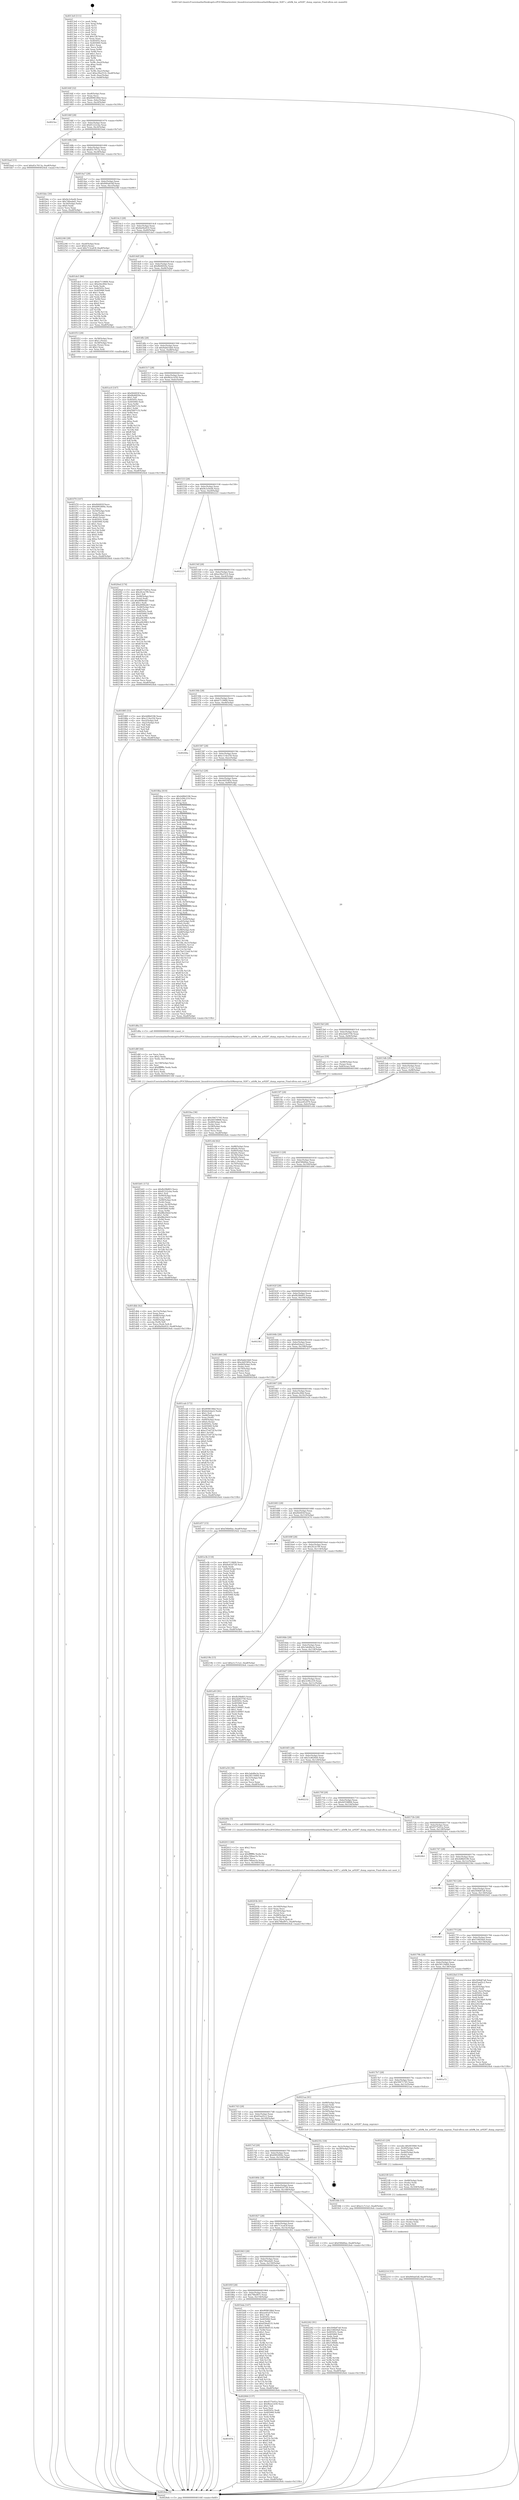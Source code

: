 digraph "0x4013e0" {
  label = "0x4013e0 (/mnt/c/Users/mathe/Desktop/tcc/POCII/binaries/extr_linuxdriversnetwirelessathath9keeprom_9287.c_ath9k_hw_ar9287_dump_eeprom_Final-ollvm.out::main(0))"
  labelloc = "t"
  node[shape=record]

  Entry [label="",width=0.3,height=0.3,shape=circle,fillcolor=black,style=filled]
  "0x40144f" [label="{
     0x40144f [32]\l
     | [instrs]\l
     &nbsp;&nbsp;0x40144f \<+6\>: mov -0xa8(%rbp),%eax\l
     &nbsp;&nbsp;0x401455 \<+2\>: mov %eax,%ecx\l
     &nbsp;&nbsp;0x401457 \<+6\>: sub $0x8096186d,%ecx\l
     &nbsp;&nbsp;0x40145d \<+6\>: mov %eax,-0xbc(%rbp)\l
     &nbsp;&nbsp;0x401463 \<+6\>: mov %ecx,-0xc0(%rbp)\l
     &nbsp;&nbsp;0x401469 \<+6\>: je 00000000004023ec \<main+0x100c\>\l
  }"]
  "0x4023ec" [label="{
     0x4023ec\l
  }", style=dashed]
  "0x40146f" [label="{
     0x40146f [28]\l
     | [instrs]\l
     &nbsp;&nbsp;0x40146f \<+5\>: jmp 0000000000401474 \<main+0x94\>\l
     &nbsp;&nbsp;0x401474 \<+6\>: mov -0xbc(%rbp),%eax\l
     &nbsp;&nbsp;0x40147a \<+5\>: sub $0x81222cba,%eax\l
     &nbsp;&nbsp;0x40147f \<+6\>: mov %eax,-0xc4(%rbp)\l
     &nbsp;&nbsp;0x401485 \<+6\>: je 0000000000401bad \<main+0x7cd\>\l
  }"]
  Exit [label="",width=0.3,height=0.3,shape=circle,fillcolor=black,style=filled,peripheries=2]
  "0x401bad" [label="{
     0x401bad [15]\l
     | [instrs]\l
     &nbsp;&nbsp;0x401bad \<+10\>: movl $0x83c7613a,-0xa8(%rbp)\l
     &nbsp;&nbsp;0x401bb7 \<+5\>: jmp 00000000004024eb \<main+0x110b\>\l
  }"]
  "0x40148b" [label="{
     0x40148b [28]\l
     | [instrs]\l
     &nbsp;&nbsp;0x40148b \<+5\>: jmp 0000000000401490 \<main+0xb0\>\l
     &nbsp;&nbsp;0x401490 \<+6\>: mov -0xbc(%rbp),%eax\l
     &nbsp;&nbsp;0x401496 \<+5\>: sub $0x83c7613a,%eax\l
     &nbsp;&nbsp;0x40149b \<+6\>: mov %eax,-0xc8(%rbp)\l
     &nbsp;&nbsp;0x4014a1 \<+6\>: je 0000000000401bbc \<main+0x7dc\>\l
  }"]
  "0x402214" [label="{
     0x402214 [15]\l
     | [instrs]\l
     &nbsp;&nbsp;0x402214 \<+10\>: movl $0x840ab5df,-0xa8(%rbp)\l
     &nbsp;&nbsp;0x40221e \<+5\>: jmp 00000000004024eb \<main+0x110b\>\l
  }"]
  "0x401bbc" [label="{
     0x401bbc [30]\l
     | [instrs]\l
     &nbsp;&nbsp;0x401bbc \<+5\>: mov $0x9e3c0ed4,%eax\l
     &nbsp;&nbsp;0x401bc1 \<+5\>: mov $0x746eebd1,%ecx\l
     &nbsp;&nbsp;0x401bc6 \<+3\>: mov -0x30(%rbp),%edx\l
     &nbsp;&nbsp;0x401bc9 \<+3\>: cmp $0x0,%edx\l
     &nbsp;&nbsp;0x401bcc \<+3\>: cmove %ecx,%eax\l
     &nbsp;&nbsp;0x401bcf \<+6\>: mov %eax,-0xa8(%rbp)\l
     &nbsp;&nbsp;0x401bd5 \<+5\>: jmp 00000000004024eb \<main+0x110b\>\l
  }"]
  "0x4014a7" [label="{
     0x4014a7 [28]\l
     | [instrs]\l
     &nbsp;&nbsp;0x4014a7 \<+5\>: jmp 00000000004014ac \<main+0xcc\>\l
     &nbsp;&nbsp;0x4014ac \<+6\>: mov -0xbc(%rbp),%eax\l
     &nbsp;&nbsp;0x4014b2 \<+5\>: sub $0x840ab5df,%eax\l
     &nbsp;&nbsp;0x4014b7 \<+6\>: mov %eax,-0xcc(%rbp)\l
     &nbsp;&nbsp;0x4014bd \<+6\>: je 0000000000402246 \<main+0xe66\>\l
  }"]
  "0x402205" [label="{
     0x402205 [15]\l
     | [instrs]\l
     &nbsp;&nbsp;0x402205 \<+4\>: mov -0x50(%rbp),%rdx\l
     &nbsp;&nbsp;0x402209 \<+3\>: mov (%rdx),%rdx\l
     &nbsp;&nbsp;0x40220c \<+3\>: mov %rdx,%rdi\l
     &nbsp;&nbsp;0x40220f \<+5\>: call 0000000000401030 \<free@plt\>\l
     | [calls]\l
     &nbsp;&nbsp;0x401030 \{1\} (unknown)\l
  }"]
  "0x402246" [label="{
     0x402246 [28]\l
     | [instrs]\l
     &nbsp;&nbsp;0x402246 \<+7\>: mov -0xa0(%rbp),%rax\l
     &nbsp;&nbsp;0x40224d \<+6\>: movl $0x0,(%rax)\l
     &nbsp;&nbsp;0x402253 \<+10\>: movl $0x713ca43f,-0xa8(%rbp)\l
     &nbsp;&nbsp;0x40225d \<+5\>: jmp 00000000004024eb \<main+0x110b\>\l
  }"]
  "0x4014c3" [label="{
     0x4014c3 [28]\l
     | [instrs]\l
     &nbsp;&nbsp;0x4014c3 \<+5\>: jmp 00000000004014c8 \<main+0xe8\>\l
     &nbsp;&nbsp;0x4014c8 \<+6\>: mov -0xbc(%rbp),%eax\l
     &nbsp;&nbsp;0x4014ce \<+5\>: sub $0x8a04e810,%eax\l
     &nbsp;&nbsp;0x4014d3 \<+6\>: mov %eax,-0xd0(%rbp)\l
     &nbsp;&nbsp;0x4014d9 \<+6\>: je 0000000000401de5 \<main+0xa05\>\l
  }"]
  "0x4021f0" [label="{
     0x4021f0 [21]\l
     | [instrs]\l
     &nbsp;&nbsp;0x4021f0 \<+4\>: mov -0x68(%rbp),%rdx\l
     &nbsp;&nbsp;0x4021f4 \<+3\>: mov (%rdx),%rdx\l
     &nbsp;&nbsp;0x4021f7 \<+3\>: mov %rdx,%rdi\l
     &nbsp;&nbsp;0x4021fa \<+6\>: mov %eax,-0x164(%rbp)\l
     &nbsp;&nbsp;0x402200 \<+5\>: call 0000000000401030 \<free@plt\>\l
     | [calls]\l
     &nbsp;&nbsp;0x401030 \{1\} (unknown)\l
  }"]
  "0x401de5" [label="{
     0x401de5 [86]\l
     | [instrs]\l
     &nbsp;&nbsp;0x401de5 \<+5\>: mov $0xb71186f4,%eax\l
     &nbsp;&nbsp;0x401dea \<+5\>: mov $0xe0ec84d,%ecx\l
     &nbsp;&nbsp;0x401def \<+2\>: xor %edx,%edx\l
     &nbsp;&nbsp;0x401df1 \<+7\>: mov 0x40505c,%esi\l
     &nbsp;&nbsp;0x401df8 \<+7\>: mov 0x405060,%edi\l
     &nbsp;&nbsp;0x401dff \<+3\>: sub $0x1,%edx\l
     &nbsp;&nbsp;0x401e02 \<+3\>: mov %esi,%r8d\l
     &nbsp;&nbsp;0x401e05 \<+3\>: add %edx,%r8d\l
     &nbsp;&nbsp;0x401e08 \<+4\>: imul %r8d,%esi\l
     &nbsp;&nbsp;0x401e0c \<+3\>: and $0x1,%esi\l
     &nbsp;&nbsp;0x401e0f \<+3\>: cmp $0x0,%esi\l
     &nbsp;&nbsp;0x401e12 \<+4\>: sete %r9b\l
     &nbsp;&nbsp;0x401e16 \<+3\>: cmp $0xa,%edi\l
     &nbsp;&nbsp;0x401e19 \<+4\>: setl %r10b\l
     &nbsp;&nbsp;0x401e1d \<+3\>: mov %r9b,%r11b\l
     &nbsp;&nbsp;0x401e20 \<+3\>: and %r10b,%r11b\l
     &nbsp;&nbsp;0x401e23 \<+3\>: xor %r10b,%r9b\l
     &nbsp;&nbsp;0x401e26 \<+3\>: or %r9b,%r11b\l
     &nbsp;&nbsp;0x401e29 \<+4\>: test $0x1,%r11b\l
     &nbsp;&nbsp;0x401e2d \<+3\>: cmovne %ecx,%eax\l
     &nbsp;&nbsp;0x401e30 \<+6\>: mov %eax,-0xa8(%rbp)\l
     &nbsp;&nbsp;0x401e36 \<+5\>: jmp 00000000004024eb \<main+0x110b\>\l
  }"]
  "0x4014df" [label="{
     0x4014df [28]\l
     | [instrs]\l
     &nbsp;&nbsp;0x4014df \<+5\>: jmp 00000000004014e4 \<main+0x104\>\l
     &nbsp;&nbsp;0x4014e4 \<+6\>: mov -0xbc(%rbp),%eax\l
     &nbsp;&nbsp;0x4014ea \<+5\>: sub $0x8b46f20e,%eax\l
     &nbsp;&nbsp;0x4014ef \<+6\>: mov %eax,-0xd4(%rbp)\l
     &nbsp;&nbsp;0x4014f5 \<+6\>: je 0000000000401f53 \<main+0xb73\>\l
  }"]
  "0x4021d3" [label="{
     0x4021d3 [29]\l
     | [instrs]\l
     &nbsp;&nbsp;0x4021d3 \<+10\>: movabs $0x4030b6,%rdi\l
     &nbsp;&nbsp;0x4021dd \<+4\>: mov -0x40(%rbp),%rdx\l
     &nbsp;&nbsp;0x4021e1 \<+2\>: mov %eax,(%rdx)\l
     &nbsp;&nbsp;0x4021e3 \<+4\>: mov -0x40(%rbp),%rdx\l
     &nbsp;&nbsp;0x4021e7 \<+2\>: mov (%rdx),%esi\l
     &nbsp;&nbsp;0x4021e9 \<+2\>: mov $0x0,%al\l
     &nbsp;&nbsp;0x4021eb \<+5\>: call 0000000000401040 \<printf@plt\>\l
     | [calls]\l
     &nbsp;&nbsp;0x401040 \{1\} (unknown)\l
  }"]
  "0x401f53" [label="{
     0x401f53 [29]\l
     | [instrs]\l
     &nbsp;&nbsp;0x401f53 \<+4\>: mov -0x58(%rbp),%rax\l
     &nbsp;&nbsp;0x401f57 \<+6\>: movl $0x1,(%rax)\l
     &nbsp;&nbsp;0x401f5d \<+4\>: mov -0x58(%rbp),%rax\l
     &nbsp;&nbsp;0x401f61 \<+3\>: movslq (%rax),%rax\l
     &nbsp;&nbsp;0x401f64 \<+4\>: shl $0x2,%rax\l
     &nbsp;&nbsp;0x401f68 \<+3\>: mov %rax,%rdi\l
     &nbsp;&nbsp;0x401f6b \<+5\>: call 0000000000401050 \<malloc@plt\>\l
     | [calls]\l
     &nbsp;&nbsp;0x401050 \{1\} (unknown)\l
  }"]
  "0x4014fb" [label="{
     0x4014fb [28]\l
     | [instrs]\l
     &nbsp;&nbsp;0x4014fb \<+5\>: jmp 0000000000401500 \<main+0x120\>\l
     &nbsp;&nbsp;0x401500 \<+6\>: mov -0xbc(%rbp),%eax\l
     &nbsp;&nbsp;0x401506 \<+5\>: sub $0x9abb1bb0,%eax\l
     &nbsp;&nbsp;0x40150b \<+6\>: mov %eax,-0xd8(%rbp)\l
     &nbsp;&nbsp;0x401511 \<+6\>: je 0000000000401ec0 \<main+0xae0\>\l
  }"]
  "0x40187b" [label="{
     0x40187b\l
  }", style=dashed]
  "0x401ec0" [label="{
     0x401ec0 [147]\l
     | [instrs]\l
     &nbsp;&nbsp;0x401ec0 \<+5\>: mov $0xf44493f,%eax\l
     &nbsp;&nbsp;0x401ec5 \<+5\>: mov $0x8b46f20e,%ecx\l
     &nbsp;&nbsp;0x401eca \<+2\>: mov $0x1,%dl\l
     &nbsp;&nbsp;0x401ecc \<+7\>: mov 0x40505c,%esi\l
     &nbsp;&nbsp;0x401ed3 \<+7\>: mov 0x405060,%edi\l
     &nbsp;&nbsp;0x401eda \<+3\>: mov %esi,%r8d\l
     &nbsp;&nbsp;0x401edd \<+7\>: sub $0xf3607c52,%r8d\l
     &nbsp;&nbsp;0x401ee4 \<+4\>: sub $0x1,%r8d\l
     &nbsp;&nbsp;0x401ee8 \<+7\>: add $0xf3607c52,%r8d\l
     &nbsp;&nbsp;0x401eef \<+4\>: imul %r8d,%esi\l
     &nbsp;&nbsp;0x401ef3 \<+3\>: and $0x1,%esi\l
     &nbsp;&nbsp;0x401ef6 \<+3\>: cmp $0x0,%esi\l
     &nbsp;&nbsp;0x401ef9 \<+4\>: sete %r9b\l
     &nbsp;&nbsp;0x401efd \<+3\>: cmp $0xa,%edi\l
     &nbsp;&nbsp;0x401f00 \<+4\>: setl %r10b\l
     &nbsp;&nbsp;0x401f04 \<+3\>: mov %r9b,%r11b\l
     &nbsp;&nbsp;0x401f07 \<+4\>: xor $0xff,%r11b\l
     &nbsp;&nbsp;0x401f0b \<+3\>: mov %r10b,%bl\l
     &nbsp;&nbsp;0x401f0e \<+3\>: xor $0xff,%bl\l
     &nbsp;&nbsp;0x401f11 \<+3\>: xor $0x1,%dl\l
     &nbsp;&nbsp;0x401f14 \<+3\>: mov %r11b,%r14b\l
     &nbsp;&nbsp;0x401f17 \<+4\>: and $0xff,%r14b\l
     &nbsp;&nbsp;0x401f1b \<+3\>: and %dl,%r9b\l
     &nbsp;&nbsp;0x401f1e \<+3\>: mov %bl,%r15b\l
     &nbsp;&nbsp;0x401f21 \<+4\>: and $0xff,%r15b\l
     &nbsp;&nbsp;0x401f25 \<+3\>: and %dl,%r10b\l
     &nbsp;&nbsp;0x401f28 \<+3\>: or %r9b,%r14b\l
     &nbsp;&nbsp;0x401f2b \<+3\>: or %r10b,%r15b\l
     &nbsp;&nbsp;0x401f2e \<+3\>: xor %r15b,%r14b\l
     &nbsp;&nbsp;0x401f31 \<+3\>: or %bl,%r11b\l
     &nbsp;&nbsp;0x401f34 \<+4\>: xor $0xff,%r11b\l
     &nbsp;&nbsp;0x401f38 \<+3\>: or $0x1,%dl\l
     &nbsp;&nbsp;0x401f3b \<+3\>: and %dl,%r11b\l
     &nbsp;&nbsp;0x401f3e \<+3\>: or %r11b,%r14b\l
     &nbsp;&nbsp;0x401f41 \<+4\>: test $0x1,%r14b\l
     &nbsp;&nbsp;0x401f45 \<+3\>: cmovne %ecx,%eax\l
     &nbsp;&nbsp;0x401f48 \<+6\>: mov %eax,-0xa8(%rbp)\l
     &nbsp;&nbsp;0x401f4e \<+5\>: jmp 00000000004024eb \<main+0x110b\>\l
  }"]
  "0x401517" [label="{
     0x401517 [28]\l
     | [instrs]\l
     &nbsp;&nbsp;0x401517 \<+5\>: jmp 000000000040151c \<main+0x13c\>\l
     &nbsp;&nbsp;0x40151c \<+6\>: mov -0xbc(%rbp),%eax\l
     &nbsp;&nbsp;0x401522 \<+5\>: sub $0x9b2e1d30,%eax\l
     &nbsp;&nbsp;0x401527 \<+6\>: mov %eax,-0xdc(%rbp)\l
     &nbsp;&nbsp;0x40152d \<+6\>: je 00000000004020ed \<main+0xd0d\>\l
  }"]
  "0x402064" [label="{
     0x402064 [137]\l
     | [instrs]\l
     &nbsp;&nbsp;0x402064 \<+5\>: mov $0x4575e01a,%eax\l
     &nbsp;&nbsp;0x402069 \<+5\>: mov $0x9b2e1d30,%ecx\l
     &nbsp;&nbsp;0x40206e \<+2\>: mov $0x1,%dl\l
     &nbsp;&nbsp;0x402070 \<+2\>: xor %esi,%esi\l
     &nbsp;&nbsp;0x402072 \<+7\>: mov 0x40505c,%edi\l
     &nbsp;&nbsp;0x402079 \<+8\>: mov 0x405060,%r8d\l
     &nbsp;&nbsp;0x402081 \<+3\>: sub $0x1,%esi\l
     &nbsp;&nbsp;0x402084 \<+3\>: mov %edi,%r9d\l
     &nbsp;&nbsp;0x402087 \<+3\>: add %esi,%r9d\l
     &nbsp;&nbsp;0x40208a \<+4\>: imul %r9d,%edi\l
     &nbsp;&nbsp;0x40208e \<+3\>: and $0x1,%edi\l
     &nbsp;&nbsp;0x402091 \<+3\>: cmp $0x0,%edi\l
     &nbsp;&nbsp;0x402094 \<+4\>: sete %r10b\l
     &nbsp;&nbsp;0x402098 \<+4\>: cmp $0xa,%r8d\l
     &nbsp;&nbsp;0x40209c \<+4\>: setl %r11b\l
     &nbsp;&nbsp;0x4020a0 \<+3\>: mov %r10b,%bl\l
     &nbsp;&nbsp;0x4020a3 \<+3\>: xor $0xff,%bl\l
     &nbsp;&nbsp;0x4020a6 \<+3\>: mov %r11b,%r14b\l
     &nbsp;&nbsp;0x4020a9 \<+4\>: xor $0xff,%r14b\l
     &nbsp;&nbsp;0x4020ad \<+3\>: xor $0x1,%dl\l
     &nbsp;&nbsp;0x4020b0 \<+3\>: mov %bl,%r15b\l
     &nbsp;&nbsp;0x4020b3 \<+4\>: and $0xff,%r15b\l
     &nbsp;&nbsp;0x4020b7 \<+3\>: and %dl,%r10b\l
     &nbsp;&nbsp;0x4020ba \<+3\>: mov %r14b,%r12b\l
     &nbsp;&nbsp;0x4020bd \<+4\>: and $0xff,%r12b\l
     &nbsp;&nbsp;0x4020c1 \<+3\>: and %dl,%r11b\l
     &nbsp;&nbsp;0x4020c4 \<+3\>: or %r10b,%r15b\l
     &nbsp;&nbsp;0x4020c7 \<+3\>: or %r11b,%r12b\l
     &nbsp;&nbsp;0x4020ca \<+3\>: xor %r12b,%r15b\l
     &nbsp;&nbsp;0x4020cd \<+3\>: or %r14b,%bl\l
     &nbsp;&nbsp;0x4020d0 \<+3\>: xor $0xff,%bl\l
     &nbsp;&nbsp;0x4020d3 \<+3\>: or $0x1,%dl\l
     &nbsp;&nbsp;0x4020d6 \<+2\>: and %dl,%bl\l
     &nbsp;&nbsp;0x4020d8 \<+3\>: or %bl,%r15b\l
     &nbsp;&nbsp;0x4020db \<+4\>: test $0x1,%r15b\l
     &nbsp;&nbsp;0x4020df \<+3\>: cmovne %ecx,%eax\l
     &nbsp;&nbsp;0x4020e2 \<+6\>: mov %eax,-0xa8(%rbp)\l
     &nbsp;&nbsp;0x4020e8 \<+5\>: jmp 00000000004024eb \<main+0x110b\>\l
  }"]
  "0x4020ed" [label="{
     0x4020ed [174]\l
     | [instrs]\l
     &nbsp;&nbsp;0x4020ed \<+5\>: mov $0x4575e01a,%eax\l
     &nbsp;&nbsp;0x4020f2 \<+5\>: mov $0x2fc2e7f9,%ecx\l
     &nbsp;&nbsp;0x4020f7 \<+2\>: mov $0x1,%dl\l
     &nbsp;&nbsp;0x4020f9 \<+4\>: mov -0x48(%rbp),%rsi\l
     &nbsp;&nbsp;0x4020fd \<+2\>: mov (%rsi),%edi\l
     &nbsp;&nbsp;0x4020ff \<+6\>: sub $0xd998edb7,%edi\l
     &nbsp;&nbsp;0x402105 \<+3\>: add $0x1,%edi\l
     &nbsp;&nbsp;0x402108 \<+6\>: add $0xd998edb7,%edi\l
     &nbsp;&nbsp;0x40210e \<+4\>: mov -0x48(%rbp),%rsi\l
     &nbsp;&nbsp;0x402112 \<+2\>: mov %edi,(%rsi)\l
     &nbsp;&nbsp;0x402114 \<+7\>: mov 0x40505c,%edi\l
     &nbsp;&nbsp;0x40211b \<+8\>: mov 0x405060,%r8d\l
     &nbsp;&nbsp;0x402123 \<+3\>: mov %edi,%r9d\l
     &nbsp;&nbsp;0x402126 \<+7\>: add $0xa0fc0963,%r9d\l
     &nbsp;&nbsp;0x40212d \<+4\>: sub $0x1,%r9d\l
     &nbsp;&nbsp;0x402131 \<+7\>: sub $0xa0fc0963,%r9d\l
     &nbsp;&nbsp;0x402138 \<+4\>: imul %r9d,%edi\l
     &nbsp;&nbsp;0x40213c \<+3\>: and $0x1,%edi\l
     &nbsp;&nbsp;0x40213f \<+3\>: cmp $0x0,%edi\l
     &nbsp;&nbsp;0x402142 \<+4\>: sete %r10b\l
     &nbsp;&nbsp;0x402146 \<+4\>: cmp $0xa,%r8d\l
     &nbsp;&nbsp;0x40214a \<+4\>: setl %r11b\l
     &nbsp;&nbsp;0x40214e \<+3\>: mov %r10b,%bl\l
     &nbsp;&nbsp;0x402151 \<+3\>: xor $0xff,%bl\l
     &nbsp;&nbsp;0x402154 \<+3\>: mov %r11b,%r14b\l
     &nbsp;&nbsp;0x402157 \<+4\>: xor $0xff,%r14b\l
     &nbsp;&nbsp;0x40215b \<+3\>: xor $0x1,%dl\l
     &nbsp;&nbsp;0x40215e \<+3\>: mov %bl,%r15b\l
     &nbsp;&nbsp;0x402161 \<+4\>: and $0xff,%r15b\l
     &nbsp;&nbsp;0x402165 \<+3\>: and %dl,%r10b\l
     &nbsp;&nbsp;0x402168 \<+3\>: mov %r14b,%r12b\l
     &nbsp;&nbsp;0x40216b \<+4\>: and $0xff,%r12b\l
     &nbsp;&nbsp;0x40216f \<+3\>: and %dl,%r11b\l
     &nbsp;&nbsp;0x402172 \<+3\>: or %r10b,%r15b\l
     &nbsp;&nbsp;0x402175 \<+3\>: or %r11b,%r12b\l
     &nbsp;&nbsp;0x402178 \<+3\>: xor %r12b,%r15b\l
     &nbsp;&nbsp;0x40217b \<+3\>: or %r14b,%bl\l
     &nbsp;&nbsp;0x40217e \<+3\>: xor $0xff,%bl\l
     &nbsp;&nbsp;0x402181 \<+3\>: or $0x1,%dl\l
     &nbsp;&nbsp;0x402184 \<+2\>: and %dl,%bl\l
     &nbsp;&nbsp;0x402186 \<+3\>: or %bl,%r15b\l
     &nbsp;&nbsp;0x402189 \<+4\>: test $0x1,%r15b\l
     &nbsp;&nbsp;0x40218d \<+3\>: cmovne %ecx,%eax\l
     &nbsp;&nbsp;0x402190 \<+6\>: mov %eax,-0xa8(%rbp)\l
     &nbsp;&nbsp;0x402196 \<+5\>: jmp 00000000004024eb \<main+0x110b\>\l
  }"]
  "0x401533" [label="{
     0x401533 [28]\l
     | [instrs]\l
     &nbsp;&nbsp;0x401533 \<+5\>: jmp 0000000000401538 \<main+0x158\>\l
     &nbsp;&nbsp;0x401538 \<+6\>: mov -0xbc(%rbp),%eax\l
     &nbsp;&nbsp;0x40153e \<+5\>: sub $0x9e3c0ed4,%eax\l
     &nbsp;&nbsp;0x401543 \<+6\>: mov %eax,-0xe0(%rbp)\l
     &nbsp;&nbsp;0x401549 \<+6\>: je 0000000000402223 \<main+0xe43\>\l
  }"]
  "0x40203b" [label="{
     0x40203b [41]\l
     | [instrs]\l
     &nbsp;&nbsp;0x40203b \<+6\>: mov -0x160(%rbp),%ecx\l
     &nbsp;&nbsp;0x402041 \<+3\>: imul %eax,%ecx\l
     &nbsp;&nbsp;0x402044 \<+4\>: mov -0x50(%rbp),%rsi\l
     &nbsp;&nbsp;0x402048 \<+3\>: mov (%rsi),%rsi\l
     &nbsp;&nbsp;0x40204b \<+4\>: mov -0x48(%rbp),%rdi\l
     &nbsp;&nbsp;0x40204f \<+3\>: movslq (%rdi),%rdi\l
     &nbsp;&nbsp;0x402052 \<+3\>: mov %ecx,(%rsi,%rdi,4)\l
     &nbsp;&nbsp;0x402055 \<+10\>: movl $0x79bef97c,-0xa8(%rbp)\l
     &nbsp;&nbsp;0x40205f \<+5\>: jmp 00000000004024eb \<main+0x110b\>\l
  }"]
  "0x402223" [label="{
     0x402223\l
  }", style=dashed]
  "0x40154f" [label="{
     0x40154f [28]\l
     | [instrs]\l
     &nbsp;&nbsp;0x40154f \<+5\>: jmp 0000000000401554 \<main+0x174\>\l
     &nbsp;&nbsp;0x401554 \<+6\>: mov -0xbc(%rbp),%eax\l
     &nbsp;&nbsp;0x40155a \<+5\>: sub $0xa39a2514,%eax\l
     &nbsp;&nbsp;0x40155f \<+6\>: mov %eax,-0xe4(%rbp)\l
     &nbsp;&nbsp;0x401565 \<+6\>: je 0000000000401885 \<main+0x4a5\>\l
  }"]
  "0x402013" [label="{
     0x402013 [40]\l
     | [instrs]\l
     &nbsp;&nbsp;0x402013 \<+5\>: mov $0x2,%ecx\l
     &nbsp;&nbsp;0x402018 \<+1\>: cltd\l
     &nbsp;&nbsp;0x402019 \<+2\>: idiv %ecx\l
     &nbsp;&nbsp;0x40201b \<+6\>: imul $0xfffffffe,%edx,%ecx\l
     &nbsp;&nbsp;0x402021 \<+6\>: sub $0xc56bae1b,%ecx\l
     &nbsp;&nbsp;0x402027 \<+3\>: add $0x1,%ecx\l
     &nbsp;&nbsp;0x40202a \<+6\>: add $0xc56bae1b,%ecx\l
     &nbsp;&nbsp;0x402030 \<+6\>: mov %ecx,-0x160(%rbp)\l
     &nbsp;&nbsp;0x402036 \<+5\>: call 0000000000401160 \<next_i\>\l
     | [calls]\l
     &nbsp;&nbsp;0x401160 \{1\} (/mnt/c/Users/mathe/Desktop/tcc/POCII/binaries/extr_linuxdriversnetwirelessathath9keeprom_9287.c_ath9k_hw_ar9287_dump_eeprom_Final-ollvm.out::next_i)\l
  }"]
  "0x401885" [label="{
     0x401885 [53]\l
     | [instrs]\l
     &nbsp;&nbsp;0x401885 \<+5\>: mov $0x4d8b0196,%eax\l
     &nbsp;&nbsp;0x40188a \<+5\>: mov $0xc114e250,%ecx\l
     &nbsp;&nbsp;0x40188f \<+6\>: mov -0xa2(%rbp),%dl\l
     &nbsp;&nbsp;0x401895 \<+7\>: mov -0xa1(%rbp),%sil\l
     &nbsp;&nbsp;0x40189c \<+3\>: mov %dl,%dil\l
     &nbsp;&nbsp;0x40189f \<+3\>: and %sil,%dil\l
     &nbsp;&nbsp;0x4018a2 \<+3\>: xor %sil,%dl\l
     &nbsp;&nbsp;0x4018a5 \<+3\>: or %dl,%dil\l
     &nbsp;&nbsp;0x4018a8 \<+4\>: test $0x1,%dil\l
     &nbsp;&nbsp;0x4018ac \<+3\>: cmovne %ecx,%eax\l
     &nbsp;&nbsp;0x4018af \<+6\>: mov %eax,-0xa8(%rbp)\l
     &nbsp;&nbsp;0x4018b5 \<+5\>: jmp 00000000004024eb \<main+0x110b\>\l
  }"]
  "0x40156b" [label="{
     0x40156b [28]\l
     | [instrs]\l
     &nbsp;&nbsp;0x40156b \<+5\>: jmp 0000000000401570 \<main+0x190\>\l
     &nbsp;&nbsp;0x401570 \<+6\>: mov -0xbc(%rbp),%eax\l
     &nbsp;&nbsp;0x401576 \<+5\>: sub $0xb71186f4,%eax\l
     &nbsp;&nbsp;0x40157b \<+6\>: mov %eax,-0xe8(%rbp)\l
     &nbsp;&nbsp;0x401581 \<+6\>: je 000000000040244a \<main+0x106a\>\l
  }"]
  "0x4024eb" [label="{
     0x4024eb [5]\l
     | [instrs]\l
     &nbsp;&nbsp;0x4024eb \<+5\>: jmp 000000000040144f \<main+0x6f\>\l
  }"]
  "0x4013e0" [label="{
     0x4013e0 [111]\l
     | [instrs]\l
     &nbsp;&nbsp;0x4013e0 \<+1\>: push %rbp\l
     &nbsp;&nbsp;0x4013e1 \<+3\>: mov %rsp,%rbp\l
     &nbsp;&nbsp;0x4013e4 \<+2\>: push %r15\l
     &nbsp;&nbsp;0x4013e6 \<+2\>: push %r14\l
     &nbsp;&nbsp;0x4013e8 \<+2\>: push %r13\l
     &nbsp;&nbsp;0x4013ea \<+2\>: push %r12\l
     &nbsp;&nbsp;0x4013ec \<+1\>: push %rbx\l
     &nbsp;&nbsp;0x4013ed \<+7\>: sub $0x158,%rsp\l
     &nbsp;&nbsp;0x4013f4 \<+2\>: xor %eax,%eax\l
     &nbsp;&nbsp;0x4013f6 \<+7\>: mov 0x40505c,%ecx\l
     &nbsp;&nbsp;0x4013fd \<+7\>: mov 0x405060,%edx\l
     &nbsp;&nbsp;0x401404 \<+3\>: sub $0x1,%eax\l
     &nbsp;&nbsp;0x401407 \<+3\>: mov %ecx,%r8d\l
     &nbsp;&nbsp;0x40140a \<+3\>: add %eax,%r8d\l
     &nbsp;&nbsp;0x40140d \<+4\>: imul %r8d,%ecx\l
     &nbsp;&nbsp;0x401411 \<+3\>: and $0x1,%ecx\l
     &nbsp;&nbsp;0x401414 \<+3\>: cmp $0x0,%ecx\l
     &nbsp;&nbsp;0x401417 \<+4\>: sete %r9b\l
     &nbsp;&nbsp;0x40141b \<+4\>: and $0x1,%r9b\l
     &nbsp;&nbsp;0x40141f \<+7\>: mov %r9b,-0xa2(%rbp)\l
     &nbsp;&nbsp;0x401426 \<+3\>: cmp $0xa,%edx\l
     &nbsp;&nbsp;0x401429 \<+4\>: setl %r9b\l
     &nbsp;&nbsp;0x40142d \<+4\>: and $0x1,%r9b\l
     &nbsp;&nbsp;0x401431 \<+7\>: mov %r9b,-0xa1(%rbp)\l
     &nbsp;&nbsp;0x401438 \<+10\>: movl $0xa39a2514,-0xa8(%rbp)\l
     &nbsp;&nbsp;0x401442 \<+6\>: mov %edi,-0xac(%rbp)\l
     &nbsp;&nbsp;0x401448 \<+7\>: mov %rsi,-0xb8(%rbp)\l
  }"]
  "0x401f70" [label="{
     0x401f70 [107]\l
     | [instrs]\l
     &nbsp;&nbsp;0x401f70 \<+5\>: mov $0xf44493f,%ecx\l
     &nbsp;&nbsp;0x401f75 \<+5\>: mov $0x6902894c,%edx\l
     &nbsp;&nbsp;0x401f7a \<+2\>: xor %esi,%esi\l
     &nbsp;&nbsp;0x401f7c \<+4\>: mov -0x50(%rbp),%rdi\l
     &nbsp;&nbsp;0x401f80 \<+3\>: mov %rax,(%rdi)\l
     &nbsp;&nbsp;0x401f83 \<+4\>: mov -0x48(%rbp),%rax\l
     &nbsp;&nbsp;0x401f87 \<+6\>: movl $0x0,(%rax)\l
     &nbsp;&nbsp;0x401f8d \<+8\>: mov 0x40505c,%r8d\l
     &nbsp;&nbsp;0x401f95 \<+8\>: mov 0x405060,%r9d\l
     &nbsp;&nbsp;0x401f9d \<+3\>: sub $0x1,%esi\l
     &nbsp;&nbsp;0x401fa0 \<+3\>: mov %r8d,%r10d\l
     &nbsp;&nbsp;0x401fa3 \<+3\>: add %esi,%r10d\l
     &nbsp;&nbsp;0x401fa6 \<+4\>: imul %r10d,%r8d\l
     &nbsp;&nbsp;0x401faa \<+4\>: and $0x1,%r8d\l
     &nbsp;&nbsp;0x401fae \<+4\>: cmp $0x0,%r8d\l
     &nbsp;&nbsp;0x401fb2 \<+4\>: sete %r11b\l
     &nbsp;&nbsp;0x401fb6 \<+4\>: cmp $0xa,%r9d\l
     &nbsp;&nbsp;0x401fba \<+3\>: setl %bl\l
     &nbsp;&nbsp;0x401fbd \<+3\>: mov %r11b,%r14b\l
     &nbsp;&nbsp;0x401fc0 \<+3\>: and %bl,%r14b\l
     &nbsp;&nbsp;0x401fc3 \<+3\>: xor %bl,%r11b\l
     &nbsp;&nbsp;0x401fc6 \<+3\>: or %r11b,%r14b\l
     &nbsp;&nbsp;0x401fc9 \<+4\>: test $0x1,%r14b\l
     &nbsp;&nbsp;0x401fcd \<+3\>: cmovne %edx,%ecx\l
     &nbsp;&nbsp;0x401fd0 \<+6\>: mov %ecx,-0xa8(%rbp)\l
     &nbsp;&nbsp;0x401fd6 \<+5\>: jmp 00000000004024eb \<main+0x110b\>\l
  }"]
  "0x40244a" [label="{
     0x40244a\l
  }", style=dashed]
  "0x401587" [label="{
     0x401587 [28]\l
     | [instrs]\l
     &nbsp;&nbsp;0x401587 \<+5\>: jmp 000000000040158c \<main+0x1ac\>\l
     &nbsp;&nbsp;0x40158c \<+6\>: mov -0xbc(%rbp),%eax\l
     &nbsp;&nbsp;0x401592 \<+5\>: sub $0xc114e250,%eax\l
     &nbsp;&nbsp;0x401597 \<+6\>: mov %eax,-0xec(%rbp)\l
     &nbsp;&nbsp;0x40159d \<+6\>: je 00000000004018ba \<main+0x4da\>\l
  }"]
  "0x401dbb" [label="{
     0x401dbb [42]\l
     | [instrs]\l
     &nbsp;&nbsp;0x401dbb \<+6\>: mov -0x15c(%rbp),%ecx\l
     &nbsp;&nbsp;0x401dc1 \<+3\>: imul %eax,%ecx\l
     &nbsp;&nbsp;0x401dc4 \<+4\>: mov -0x68(%rbp),%rdi\l
     &nbsp;&nbsp;0x401dc8 \<+3\>: mov (%rdi),%rdi\l
     &nbsp;&nbsp;0x401dcb \<+4\>: mov -0x60(%rbp),%r8\l
     &nbsp;&nbsp;0x401dcf \<+3\>: movslq (%r8),%r8\l
     &nbsp;&nbsp;0x401dd2 \<+4\>: mov %ecx,(%rdi,%r8,4)\l
     &nbsp;&nbsp;0x401dd6 \<+10\>: movl $0x8a04e810,-0xa8(%rbp)\l
     &nbsp;&nbsp;0x401de0 \<+5\>: jmp 00000000004024eb \<main+0x110b\>\l
  }"]
  "0x4018ba" [label="{
     0x4018ba [410]\l
     | [instrs]\l
     &nbsp;&nbsp;0x4018ba \<+5\>: mov $0x4d8b0196,%eax\l
     &nbsp;&nbsp;0x4018bf \<+5\>: mov $0x3c94c219,%ecx\l
     &nbsp;&nbsp;0x4018c4 \<+2\>: mov $0x1,%dl\l
     &nbsp;&nbsp;0x4018c6 \<+3\>: mov %rsp,%rsi\l
     &nbsp;&nbsp;0x4018c9 \<+4\>: add $0xfffffffffffffff0,%rsi\l
     &nbsp;&nbsp;0x4018cd \<+3\>: mov %rsi,%rsp\l
     &nbsp;&nbsp;0x4018d0 \<+7\>: mov %rsi,-0xa0(%rbp)\l
     &nbsp;&nbsp;0x4018d7 \<+3\>: mov %rsp,%rsi\l
     &nbsp;&nbsp;0x4018da \<+4\>: add $0xfffffffffffffff0,%rsi\l
     &nbsp;&nbsp;0x4018de \<+3\>: mov %rsi,%rsp\l
     &nbsp;&nbsp;0x4018e1 \<+3\>: mov %rsp,%rdi\l
     &nbsp;&nbsp;0x4018e4 \<+4\>: add $0xfffffffffffffff0,%rdi\l
     &nbsp;&nbsp;0x4018e8 \<+3\>: mov %rdi,%rsp\l
     &nbsp;&nbsp;0x4018eb \<+7\>: mov %rdi,-0x98(%rbp)\l
     &nbsp;&nbsp;0x4018f2 \<+3\>: mov %rsp,%rdi\l
     &nbsp;&nbsp;0x4018f5 \<+4\>: add $0xfffffffffffffff0,%rdi\l
     &nbsp;&nbsp;0x4018f9 \<+3\>: mov %rdi,%rsp\l
     &nbsp;&nbsp;0x4018fc \<+7\>: mov %rdi,-0x90(%rbp)\l
     &nbsp;&nbsp;0x401903 \<+3\>: mov %rsp,%rdi\l
     &nbsp;&nbsp;0x401906 \<+4\>: add $0xfffffffffffffff0,%rdi\l
     &nbsp;&nbsp;0x40190a \<+3\>: mov %rdi,%rsp\l
     &nbsp;&nbsp;0x40190d \<+7\>: mov %rdi,-0x88(%rbp)\l
     &nbsp;&nbsp;0x401914 \<+3\>: mov %rsp,%rdi\l
     &nbsp;&nbsp;0x401917 \<+4\>: add $0xfffffffffffffff0,%rdi\l
     &nbsp;&nbsp;0x40191b \<+3\>: mov %rdi,%rsp\l
     &nbsp;&nbsp;0x40191e \<+4\>: mov %rdi,-0x80(%rbp)\l
     &nbsp;&nbsp;0x401922 \<+3\>: mov %rsp,%rdi\l
     &nbsp;&nbsp;0x401925 \<+4\>: add $0xfffffffffffffff0,%rdi\l
     &nbsp;&nbsp;0x401929 \<+3\>: mov %rdi,%rsp\l
     &nbsp;&nbsp;0x40192c \<+4\>: mov %rdi,-0x78(%rbp)\l
     &nbsp;&nbsp;0x401930 \<+3\>: mov %rsp,%rdi\l
     &nbsp;&nbsp;0x401933 \<+4\>: add $0xfffffffffffffff0,%rdi\l
     &nbsp;&nbsp;0x401937 \<+3\>: mov %rdi,%rsp\l
     &nbsp;&nbsp;0x40193a \<+4\>: mov %rdi,-0x70(%rbp)\l
     &nbsp;&nbsp;0x40193e \<+3\>: mov %rsp,%rdi\l
     &nbsp;&nbsp;0x401941 \<+4\>: add $0xfffffffffffffff0,%rdi\l
     &nbsp;&nbsp;0x401945 \<+3\>: mov %rdi,%rsp\l
     &nbsp;&nbsp;0x401948 \<+4\>: mov %rdi,-0x68(%rbp)\l
     &nbsp;&nbsp;0x40194c \<+3\>: mov %rsp,%rdi\l
     &nbsp;&nbsp;0x40194f \<+4\>: add $0xfffffffffffffff0,%rdi\l
     &nbsp;&nbsp;0x401953 \<+3\>: mov %rdi,%rsp\l
     &nbsp;&nbsp;0x401956 \<+4\>: mov %rdi,-0x60(%rbp)\l
     &nbsp;&nbsp;0x40195a \<+3\>: mov %rsp,%rdi\l
     &nbsp;&nbsp;0x40195d \<+4\>: add $0xfffffffffffffff0,%rdi\l
     &nbsp;&nbsp;0x401961 \<+3\>: mov %rdi,%rsp\l
     &nbsp;&nbsp;0x401964 \<+4\>: mov %rdi,-0x58(%rbp)\l
     &nbsp;&nbsp;0x401968 \<+3\>: mov %rsp,%rdi\l
     &nbsp;&nbsp;0x40196b \<+4\>: add $0xfffffffffffffff0,%rdi\l
     &nbsp;&nbsp;0x40196f \<+3\>: mov %rdi,%rsp\l
     &nbsp;&nbsp;0x401972 \<+4\>: mov %rdi,-0x50(%rbp)\l
     &nbsp;&nbsp;0x401976 \<+3\>: mov %rsp,%rdi\l
     &nbsp;&nbsp;0x401979 \<+4\>: add $0xfffffffffffffff0,%rdi\l
     &nbsp;&nbsp;0x40197d \<+3\>: mov %rdi,%rsp\l
     &nbsp;&nbsp;0x401980 \<+4\>: mov %rdi,-0x48(%rbp)\l
     &nbsp;&nbsp;0x401984 \<+3\>: mov %rsp,%rdi\l
     &nbsp;&nbsp;0x401987 \<+4\>: add $0xfffffffffffffff0,%rdi\l
     &nbsp;&nbsp;0x40198b \<+3\>: mov %rdi,%rsp\l
     &nbsp;&nbsp;0x40198e \<+4\>: mov %rdi,-0x40(%rbp)\l
     &nbsp;&nbsp;0x401992 \<+7\>: mov -0xa0(%rbp),%rdi\l
     &nbsp;&nbsp;0x401999 \<+6\>: movl $0x0,(%rdi)\l
     &nbsp;&nbsp;0x40199f \<+7\>: mov -0xac(%rbp),%r8d\l
     &nbsp;&nbsp;0x4019a6 \<+3\>: mov %r8d,(%rsi)\l
     &nbsp;&nbsp;0x4019a9 \<+7\>: mov -0x98(%rbp),%rdi\l
     &nbsp;&nbsp;0x4019b0 \<+7\>: mov -0xb8(%rbp),%r9\l
     &nbsp;&nbsp;0x4019b7 \<+3\>: mov %r9,(%rdi)\l
     &nbsp;&nbsp;0x4019ba \<+3\>: cmpl $0x2,(%rsi)\l
     &nbsp;&nbsp;0x4019bd \<+4\>: setne %r10b\l
     &nbsp;&nbsp;0x4019c1 \<+4\>: and $0x1,%r10b\l
     &nbsp;&nbsp;0x4019c5 \<+4\>: mov %r10b,-0x31(%rbp)\l
     &nbsp;&nbsp;0x4019c9 \<+8\>: mov 0x40505c,%r11d\l
     &nbsp;&nbsp;0x4019d1 \<+7\>: mov 0x405060,%ebx\l
     &nbsp;&nbsp;0x4019d8 \<+3\>: mov %r11d,%r14d\l
     &nbsp;&nbsp;0x4019db \<+7\>: sub $0x7be153e8,%r14d\l
     &nbsp;&nbsp;0x4019e2 \<+4\>: sub $0x1,%r14d\l
     &nbsp;&nbsp;0x4019e6 \<+7\>: add $0x7be153e8,%r14d\l
     &nbsp;&nbsp;0x4019ed \<+4\>: imul %r14d,%r11d\l
     &nbsp;&nbsp;0x4019f1 \<+4\>: and $0x1,%r11d\l
     &nbsp;&nbsp;0x4019f5 \<+4\>: cmp $0x0,%r11d\l
     &nbsp;&nbsp;0x4019f9 \<+4\>: sete %r10b\l
     &nbsp;&nbsp;0x4019fd \<+3\>: cmp $0xa,%ebx\l
     &nbsp;&nbsp;0x401a00 \<+4\>: setl %r15b\l
     &nbsp;&nbsp;0x401a04 \<+3\>: mov %r10b,%r12b\l
     &nbsp;&nbsp;0x401a07 \<+4\>: xor $0xff,%r12b\l
     &nbsp;&nbsp;0x401a0b \<+3\>: mov %r15b,%r13b\l
     &nbsp;&nbsp;0x401a0e \<+4\>: xor $0xff,%r13b\l
     &nbsp;&nbsp;0x401a12 \<+3\>: xor $0x0,%dl\l
     &nbsp;&nbsp;0x401a15 \<+3\>: mov %r12b,%sil\l
     &nbsp;&nbsp;0x401a18 \<+4\>: and $0x0,%sil\l
     &nbsp;&nbsp;0x401a1c \<+3\>: and %dl,%r10b\l
     &nbsp;&nbsp;0x401a1f \<+3\>: mov %r13b,%dil\l
     &nbsp;&nbsp;0x401a22 \<+4\>: and $0x0,%dil\l
     &nbsp;&nbsp;0x401a26 \<+3\>: and %dl,%r15b\l
     &nbsp;&nbsp;0x401a29 \<+3\>: or %r10b,%sil\l
     &nbsp;&nbsp;0x401a2c \<+3\>: or %r15b,%dil\l
     &nbsp;&nbsp;0x401a2f \<+3\>: xor %dil,%sil\l
     &nbsp;&nbsp;0x401a32 \<+3\>: or %r13b,%r12b\l
     &nbsp;&nbsp;0x401a35 \<+4\>: xor $0xff,%r12b\l
     &nbsp;&nbsp;0x401a39 \<+3\>: or $0x0,%dl\l
     &nbsp;&nbsp;0x401a3c \<+3\>: and %dl,%r12b\l
     &nbsp;&nbsp;0x401a3f \<+3\>: or %r12b,%sil\l
     &nbsp;&nbsp;0x401a42 \<+4\>: test $0x1,%sil\l
     &nbsp;&nbsp;0x401a46 \<+3\>: cmovne %ecx,%eax\l
     &nbsp;&nbsp;0x401a49 \<+6\>: mov %eax,-0xa8(%rbp)\l
     &nbsp;&nbsp;0x401a4f \<+5\>: jmp 00000000004024eb \<main+0x110b\>\l
  }"]
  "0x4015a3" [label="{
     0x4015a3 [28]\l
     | [instrs]\l
     &nbsp;&nbsp;0x4015a3 \<+5\>: jmp 00000000004015a8 \<main+0x1c8\>\l
     &nbsp;&nbsp;0x4015a8 \<+6\>: mov -0xbc(%rbp),%eax\l
     &nbsp;&nbsp;0x4015ae \<+5\>: sub $0xc6d5585e,%eax\l
     &nbsp;&nbsp;0x4015b3 \<+6\>: mov %eax,-0xf0(%rbp)\l
     &nbsp;&nbsp;0x4015b9 \<+6\>: je 0000000000401d8a \<main+0x9aa\>\l
  }"]
  "0x401d8f" [label="{
     0x401d8f [44]\l
     | [instrs]\l
     &nbsp;&nbsp;0x401d8f \<+2\>: xor %ecx,%ecx\l
     &nbsp;&nbsp;0x401d91 \<+5\>: mov $0x2,%edx\l
     &nbsp;&nbsp;0x401d96 \<+6\>: mov %edx,-0x158(%rbp)\l
     &nbsp;&nbsp;0x401d9c \<+1\>: cltd\l
     &nbsp;&nbsp;0x401d9d \<+6\>: mov -0x158(%rbp),%esi\l
     &nbsp;&nbsp;0x401da3 \<+2\>: idiv %esi\l
     &nbsp;&nbsp;0x401da5 \<+6\>: imul $0xfffffffe,%edx,%edx\l
     &nbsp;&nbsp;0x401dab \<+3\>: sub $0x1,%ecx\l
     &nbsp;&nbsp;0x401dae \<+2\>: sub %ecx,%edx\l
     &nbsp;&nbsp;0x401db0 \<+6\>: mov %edx,-0x15c(%rbp)\l
     &nbsp;&nbsp;0x401db6 \<+5\>: call 0000000000401160 \<next_i\>\l
     | [calls]\l
     &nbsp;&nbsp;0x401160 \{1\} (/mnt/c/Users/mathe/Desktop/tcc/POCII/binaries/extr_linuxdriversnetwirelessathath9keeprom_9287.c_ath9k_hw_ar9287_dump_eeprom_Final-ollvm.out::next_i)\l
  }"]
  "0x401cab" [label="{
     0x401cab [172]\l
     | [instrs]\l
     &nbsp;&nbsp;0x401cab \<+5\>: mov $0x8096186d,%ecx\l
     &nbsp;&nbsp;0x401cb0 \<+5\>: mov $0xfed2da22,%edx\l
     &nbsp;&nbsp;0x401cb5 \<+3\>: mov $0x1,%sil\l
     &nbsp;&nbsp;0x401cb8 \<+4\>: mov -0x68(%rbp),%rdi\l
     &nbsp;&nbsp;0x401cbc \<+3\>: mov %rax,(%rdi)\l
     &nbsp;&nbsp;0x401cbf \<+4\>: mov -0x60(%rbp),%rax\l
     &nbsp;&nbsp;0x401cc3 \<+6\>: movl $0x0,(%rax)\l
     &nbsp;&nbsp;0x401cc9 \<+8\>: mov 0x40505c,%r8d\l
     &nbsp;&nbsp;0x401cd1 \<+8\>: mov 0x405060,%r9d\l
     &nbsp;&nbsp;0x401cd9 \<+3\>: mov %r8d,%r10d\l
     &nbsp;&nbsp;0x401cdc \<+7\>: sub $0xe37e672f,%r10d\l
     &nbsp;&nbsp;0x401ce3 \<+4\>: sub $0x1,%r10d\l
     &nbsp;&nbsp;0x401ce7 \<+7\>: add $0xe37e672f,%r10d\l
     &nbsp;&nbsp;0x401cee \<+4\>: imul %r10d,%r8d\l
     &nbsp;&nbsp;0x401cf2 \<+4\>: and $0x1,%r8d\l
     &nbsp;&nbsp;0x401cf6 \<+4\>: cmp $0x0,%r8d\l
     &nbsp;&nbsp;0x401cfa \<+4\>: sete %r11b\l
     &nbsp;&nbsp;0x401cfe \<+4\>: cmp $0xa,%r9d\l
     &nbsp;&nbsp;0x401d02 \<+3\>: setl %bl\l
     &nbsp;&nbsp;0x401d05 \<+3\>: mov %r11b,%r14b\l
     &nbsp;&nbsp;0x401d08 \<+4\>: xor $0xff,%r14b\l
     &nbsp;&nbsp;0x401d0c \<+3\>: mov %bl,%r15b\l
     &nbsp;&nbsp;0x401d0f \<+4\>: xor $0xff,%r15b\l
     &nbsp;&nbsp;0x401d13 \<+4\>: xor $0x1,%sil\l
     &nbsp;&nbsp;0x401d17 \<+3\>: mov %r14b,%r12b\l
     &nbsp;&nbsp;0x401d1a \<+4\>: and $0xff,%r12b\l
     &nbsp;&nbsp;0x401d1e \<+3\>: and %sil,%r11b\l
     &nbsp;&nbsp;0x401d21 \<+3\>: mov %r15b,%r13b\l
     &nbsp;&nbsp;0x401d24 \<+4\>: and $0xff,%r13b\l
     &nbsp;&nbsp;0x401d28 \<+3\>: and %sil,%bl\l
     &nbsp;&nbsp;0x401d2b \<+3\>: or %r11b,%r12b\l
     &nbsp;&nbsp;0x401d2e \<+3\>: or %bl,%r13b\l
     &nbsp;&nbsp;0x401d31 \<+3\>: xor %r13b,%r12b\l
     &nbsp;&nbsp;0x401d34 \<+3\>: or %r15b,%r14b\l
     &nbsp;&nbsp;0x401d37 \<+4\>: xor $0xff,%r14b\l
     &nbsp;&nbsp;0x401d3b \<+4\>: or $0x1,%sil\l
     &nbsp;&nbsp;0x401d3f \<+3\>: and %sil,%r14b\l
     &nbsp;&nbsp;0x401d42 \<+3\>: or %r14b,%r12b\l
     &nbsp;&nbsp;0x401d45 \<+4\>: test $0x1,%r12b\l
     &nbsp;&nbsp;0x401d49 \<+3\>: cmovne %edx,%ecx\l
     &nbsp;&nbsp;0x401d4c \<+6\>: mov %ecx,-0xa8(%rbp)\l
     &nbsp;&nbsp;0x401d52 \<+5\>: jmp 00000000004024eb \<main+0x110b\>\l
  }"]
  "0x401d8a" [label="{
     0x401d8a [5]\l
     | [instrs]\l
     &nbsp;&nbsp;0x401d8a \<+5\>: call 0000000000401160 \<next_i\>\l
     | [calls]\l
     &nbsp;&nbsp;0x401160 \{1\} (/mnt/c/Users/mathe/Desktop/tcc/POCII/binaries/extr_linuxdriversnetwirelessathath9keeprom_9287.c_ath9k_hw_ar9287_dump_eeprom_Final-ollvm.out::next_i)\l
  }"]
  "0x4015bf" [label="{
     0x4015bf [28]\l
     | [instrs]\l
     &nbsp;&nbsp;0x4015bf \<+5\>: jmp 00000000004015c4 \<main+0x1e4\>\l
     &nbsp;&nbsp;0x4015c4 \<+6\>: mov -0xbc(%rbp),%eax\l
     &nbsp;&nbsp;0x4015ca \<+5\>: sub $0xcbd43756,%eax\l
     &nbsp;&nbsp;0x4015cf \<+6\>: mov %eax,-0xf4(%rbp)\l
     &nbsp;&nbsp;0x4015d5 \<+6\>: je 0000000000401aee \<main+0x70e\>\l
  }"]
  "0x40185f" [label="{
     0x40185f [28]\l
     | [instrs]\l
     &nbsp;&nbsp;0x40185f \<+5\>: jmp 0000000000401864 \<main+0x484\>\l
     &nbsp;&nbsp;0x401864 \<+6\>: mov -0xbc(%rbp),%eax\l
     &nbsp;&nbsp;0x40186a \<+5\>: sub $0x79bef97c,%eax\l
     &nbsp;&nbsp;0x40186f \<+6\>: mov %eax,-0x154(%rbp)\l
     &nbsp;&nbsp;0x401875 \<+6\>: je 0000000000402064 \<main+0xc84\>\l
  }"]
  "0x401aee" [label="{
     0x401aee [19]\l
     | [instrs]\l
     &nbsp;&nbsp;0x401aee \<+7\>: mov -0x98(%rbp),%rax\l
     &nbsp;&nbsp;0x401af5 \<+3\>: mov (%rax),%rax\l
     &nbsp;&nbsp;0x401af8 \<+4\>: mov 0x8(%rax),%rdi\l
     &nbsp;&nbsp;0x401afc \<+5\>: call 0000000000401060 \<atoi@plt\>\l
     | [calls]\l
     &nbsp;&nbsp;0x401060 \{1\} (unknown)\l
  }"]
  "0x4015db" [label="{
     0x4015db [28]\l
     | [instrs]\l
     &nbsp;&nbsp;0x4015db \<+5\>: jmp 00000000004015e0 \<main+0x200\>\l
     &nbsp;&nbsp;0x4015e0 \<+6\>: mov -0xbc(%rbp),%eax\l
     &nbsp;&nbsp;0x4015e6 \<+5\>: sub $0xe1c7c1a1,%eax\l
     &nbsp;&nbsp;0x4015eb \<+6\>: mov %eax,-0xf8(%rbp)\l
     &nbsp;&nbsp;0x4015f1 \<+6\>: je 0000000000401fea \<main+0xc0a\>\l
  }"]
  "0x401bda" [label="{
     0x401bda [147]\l
     | [instrs]\l
     &nbsp;&nbsp;0x401bda \<+5\>: mov $0x8096186d,%eax\l
     &nbsp;&nbsp;0x401bdf \<+5\>: mov $0xee45c070,%ecx\l
     &nbsp;&nbsp;0x401be4 \<+2\>: mov $0x1,%dl\l
     &nbsp;&nbsp;0x401be6 \<+7\>: mov 0x40505c,%esi\l
     &nbsp;&nbsp;0x401bed \<+7\>: mov 0x405060,%edi\l
     &nbsp;&nbsp;0x401bf4 \<+3\>: mov %esi,%r8d\l
     &nbsp;&nbsp;0x401bf7 \<+7\>: add $0x659ed535,%r8d\l
     &nbsp;&nbsp;0x401bfe \<+4\>: sub $0x1,%r8d\l
     &nbsp;&nbsp;0x401c02 \<+7\>: sub $0x659ed535,%r8d\l
     &nbsp;&nbsp;0x401c09 \<+4\>: imul %r8d,%esi\l
     &nbsp;&nbsp;0x401c0d \<+3\>: and $0x1,%esi\l
     &nbsp;&nbsp;0x401c10 \<+3\>: cmp $0x0,%esi\l
     &nbsp;&nbsp;0x401c13 \<+4\>: sete %r9b\l
     &nbsp;&nbsp;0x401c17 \<+3\>: cmp $0xa,%edi\l
     &nbsp;&nbsp;0x401c1a \<+4\>: setl %r10b\l
     &nbsp;&nbsp;0x401c1e \<+3\>: mov %r9b,%r11b\l
     &nbsp;&nbsp;0x401c21 \<+4\>: xor $0xff,%r11b\l
     &nbsp;&nbsp;0x401c25 \<+3\>: mov %r10b,%bl\l
     &nbsp;&nbsp;0x401c28 \<+3\>: xor $0xff,%bl\l
     &nbsp;&nbsp;0x401c2b \<+3\>: xor $0x0,%dl\l
     &nbsp;&nbsp;0x401c2e \<+3\>: mov %r11b,%r14b\l
     &nbsp;&nbsp;0x401c31 \<+4\>: and $0x0,%r14b\l
     &nbsp;&nbsp;0x401c35 \<+3\>: and %dl,%r9b\l
     &nbsp;&nbsp;0x401c38 \<+3\>: mov %bl,%r15b\l
     &nbsp;&nbsp;0x401c3b \<+4\>: and $0x0,%r15b\l
     &nbsp;&nbsp;0x401c3f \<+3\>: and %dl,%r10b\l
     &nbsp;&nbsp;0x401c42 \<+3\>: or %r9b,%r14b\l
     &nbsp;&nbsp;0x401c45 \<+3\>: or %r10b,%r15b\l
     &nbsp;&nbsp;0x401c48 \<+3\>: xor %r15b,%r14b\l
     &nbsp;&nbsp;0x401c4b \<+3\>: or %bl,%r11b\l
     &nbsp;&nbsp;0x401c4e \<+4\>: xor $0xff,%r11b\l
     &nbsp;&nbsp;0x401c52 \<+3\>: or $0x0,%dl\l
     &nbsp;&nbsp;0x401c55 \<+3\>: and %dl,%r11b\l
     &nbsp;&nbsp;0x401c58 \<+3\>: or %r11b,%r14b\l
     &nbsp;&nbsp;0x401c5b \<+4\>: test $0x1,%r14b\l
     &nbsp;&nbsp;0x401c5f \<+3\>: cmovne %ecx,%eax\l
     &nbsp;&nbsp;0x401c62 \<+6\>: mov %eax,-0xa8(%rbp)\l
     &nbsp;&nbsp;0x401c68 \<+5\>: jmp 00000000004024eb \<main+0x110b\>\l
  }"]
  "0x401fea" [label="{
     0x401fea [36]\l
     | [instrs]\l
     &nbsp;&nbsp;0x401fea \<+5\>: mov $0x59471745,%eax\l
     &nbsp;&nbsp;0x401fef \<+5\>: mov $0x44558806,%ecx\l
     &nbsp;&nbsp;0x401ff4 \<+4\>: mov -0x48(%rbp),%rdx\l
     &nbsp;&nbsp;0x401ff8 \<+2\>: mov (%rdx),%esi\l
     &nbsp;&nbsp;0x401ffa \<+4\>: mov -0x58(%rbp),%rdx\l
     &nbsp;&nbsp;0x401ffe \<+2\>: cmp (%rdx),%esi\l
     &nbsp;&nbsp;0x402000 \<+3\>: cmovl %ecx,%eax\l
     &nbsp;&nbsp;0x402003 \<+6\>: mov %eax,-0xa8(%rbp)\l
     &nbsp;&nbsp;0x402009 \<+5\>: jmp 00000000004024eb \<main+0x110b\>\l
  }"]
  "0x4015f7" [label="{
     0x4015f7 [28]\l
     | [instrs]\l
     &nbsp;&nbsp;0x4015f7 \<+5\>: jmp 00000000004015fc \<main+0x21c\>\l
     &nbsp;&nbsp;0x4015fc \<+6\>: mov -0xbc(%rbp),%eax\l
     &nbsp;&nbsp;0x401602 \<+5\>: sub $0xee45c070,%eax\l
     &nbsp;&nbsp;0x401607 \<+6\>: mov %eax,-0xfc(%rbp)\l
     &nbsp;&nbsp;0x40160d \<+6\>: je 0000000000401c6d \<main+0x88d\>\l
  }"]
  "0x401843" [label="{
     0x401843 [28]\l
     | [instrs]\l
     &nbsp;&nbsp;0x401843 \<+5\>: jmp 0000000000401848 \<main+0x468\>\l
     &nbsp;&nbsp;0x401848 \<+6\>: mov -0xbc(%rbp),%eax\l
     &nbsp;&nbsp;0x40184e \<+5\>: sub $0x746eebd1,%eax\l
     &nbsp;&nbsp;0x401853 \<+6\>: mov %eax,-0x150(%rbp)\l
     &nbsp;&nbsp;0x401859 \<+6\>: je 0000000000401bda \<main+0x7fa\>\l
  }"]
  "0x401c6d" [label="{
     0x401c6d [62]\l
     | [instrs]\l
     &nbsp;&nbsp;0x401c6d \<+7\>: mov -0x88(%rbp),%rax\l
     &nbsp;&nbsp;0x401c74 \<+6\>: movl $0x64,(%rax)\l
     &nbsp;&nbsp;0x401c7a \<+4\>: mov -0x80(%rbp),%rax\l
     &nbsp;&nbsp;0x401c7e \<+6\>: movl $0x64,(%rax)\l
     &nbsp;&nbsp;0x401c84 \<+4\>: mov -0x78(%rbp),%rax\l
     &nbsp;&nbsp;0x401c88 \<+6\>: movl $0x64,(%rax)\l
     &nbsp;&nbsp;0x401c8e \<+4\>: mov -0x70(%rbp),%rax\l
     &nbsp;&nbsp;0x401c92 \<+6\>: movl $0x1,(%rax)\l
     &nbsp;&nbsp;0x401c98 \<+4\>: mov -0x70(%rbp),%rax\l
     &nbsp;&nbsp;0x401c9c \<+3\>: movslq (%rax),%rax\l
     &nbsp;&nbsp;0x401c9f \<+4\>: shl $0x2,%rax\l
     &nbsp;&nbsp;0x401ca3 \<+3\>: mov %rax,%rdi\l
     &nbsp;&nbsp;0x401ca6 \<+5\>: call 0000000000401050 \<malloc@plt\>\l
     | [calls]\l
     &nbsp;&nbsp;0x401050 \{1\} (unknown)\l
  }"]
  "0x401613" [label="{
     0x401613 [28]\l
     | [instrs]\l
     &nbsp;&nbsp;0x401613 \<+5\>: jmp 0000000000401618 \<main+0x238\>\l
     &nbsp;&nbsp;0x401618 \<+6\>: mov -0xbc(%rbp),%eax\l
     &nbsp;&nbsp;0x40161e \<+5\>: sub $0xf36b6fae,%eax\l
     &nbsp;&nbsp;0x401623 \<+6\>: mov %eax,-0x100(%rbp)\l
     &nbsp;&nbsp;0x401629 \<+6\>: je 0000000000401d66 \<main+0x986\>\l
  }"]
  "0x402262" [label="{
     0x402262 [91]\l
     | [instrs]\l
     &nbsp;&nbsp;0x402262 \<+5\>: mov $0x504b87a8,%eax\l
     &nbsp;&nbsp;0x402267 \<+5\>: mov $0x536f29a0,%ecx\l
     &nbsp;&nbsp;0x40226c \<+7\>: mov 0x40505c,%edx\l
     &nbsp;&nbsp;0x402273 \<+7\>: mov 0x405060,%esi\l
     &nbsp;&nbsp;0x40227a \<+2\>: mov %edx,%edi\l
     &nbsp;&nbsp;0x40227c \<+6\>: add $0x53f0b8c,%edi\l
     &nbsp;&nbsp;0x402282 \<+3\>: sub $0x1,%edi\l
     &nbsp;&nbsp;0x402285 \<+6\>: sub $0x53f0b8c,%edi\l
     &nbsp;&nbsp;0x40228b \<+3\>: imul %edi,%edx\l
     &nbsp;&nbsp;0x40228e \<+3\>: and $0x1,%edx\l
     &nbsp;&nbsp;0x402291 \<+3\>: cmp $0x0,%edx\l
     &nbsp;&nbsp;0x402294 \<+4\>: sete %r8b\l
     &nbsp;&nbsp;0x402298 \<+3\>: cmp $0xa,%esi\l
     &nbsp;&nbsp;0x40229b \<+4\>: setl %r9b\l
     &nbsp;&nbsp;0x40229f \<+3\>: mov %r8b,%r10b\l
     &nbsp;&nbsp;0x4022a2 \<+3\>: and %r9b,%r10b\l
     &nbsp;&nbsp;0x4022a5 \<+3\>: xor %r9b,%r8b\l
     &nbsp;&nbsp;0x4022a8 \<+3\>: or %r8b,%r10b\l
     &nbsp;&nbsp;0x4022ab \<+4\>: test $0x1,%r10b\l
     &nbsp;&nbsp;0x4022af \<+3\>: cmovne %ecx,%eax\l
     &nbsp;&nbsp;0x4022b2 \<+6\>: mov %eax,-0xa8(%rbp)\l
     &nbsp;&nbsp;0x4022b8 \<+5\>: jmp 00000000004024eb \<main+0x110b\>\l
  }"]
  "0x401d66" [label="{
     0x401d66 [36]\l
     | [instrs]\l
     &nbsp;&nbsp;0x401d66 \<+5\>: mov $0x9abb1bb0,%eax\l
     &nbsp;&nbsp;0x401d6b \<+5\>: mov $0xc6d5585e,%ecx\l
     &nbsp;&nbsp;0x401d70 \<+4\>: mov -0x60(%rbp),%rdx\l
     &nbsp;&nbsp;0x401d74 \<+2\>: mov (%rdx),%esi\l
     &nbsp;&nbsp;0x401d76 \<+4\>: mov -0x70(%rbp),%rdx\l
     &nbsp;&nbsp;0x401d7a \<+2\>: cmp (%rdx),%esi\l
     &nbsp;&nbsp;0x401d7c \<+3\>: cmovl %ecx,%eax\l
     &nbsp;&nbsp;0x401d7f \<+6\>: mov %eax,-0xa8(%rbp)\l
     &nbsp;&nbsp;0x401d85 \<+5\>: jmp 00000000004024eb \<main+0x110b\>\l
  }"]
  "0x40162f" [label="{
     0x40162f [28]\l
     | [instrs]\l
     &nbsp;&nbsp;0x40162f \<+5\>: jmp 0000000000401634 \<main+0x254\>\l
     &nbsp;&nbsp;0x401634 \<+6\>: mov -0xbc(%rbp),%eax\l
     &nbsp;&nbsp;0x40163a \<+5\>: sub $0xfb29b803,%eax\l
     &nbsp;&nbsp;0x40163f \<+6\>: mov %eax,-0x104(%rbp)\l
     &nbsp;&nbsp;0x401645 \<+6\>: je 00000000004023b3 \<main+0xfd3\>\l
  }"]
  "0x401827" [label="{
     0x401827 [28]\l
     | [instrs]\l
     &nbsp;&nbsp;0x401827 \<+5\>: jmp 000000000040182c \<main+0x44c\>\l
     &nbsp;&nbsp;0x40182c \<+6\>: mov -0xbc(%rbp),%eax\l
     &nbsp;&nbsp;0x401832 \<+5\>: sub $0x713ca43f,%eax\l
     &nbsp;&nbsp;0x401837 \<+6\>: mov %eax,-0x14c(%rbp)\l
     &nbsp;&nbsp;0x40183d \<+6\>: je 0000000000402262 \<main+0xe82\>\l
  }"]
  "0x4023b3" [label="{
     0x4023b3\l
  }", style=dashed]
  "0x40164b" [label="{
     0x40164b [28]\l
     | [instrs]\l
     &nbsp;&nbsp;0x40164b \<+5\>: jmp 0000000000401650 \<main+0x270\>\l
     &nbsp;&nbsp;0x401650 \<+6\>: mov -0xbc(%rbp),%eax\l
     &nbsp;&nbsp;0x401656 \<+5\>: sub $0xfed2da22,%eax\l
     &nbsp;&nbsp;0x40165b \<+6\>: mov %eax,-0x108(%rbp)\l
     &nbsp;&nbsp;0x401661 \<+6\>: je 0000000000401d57 \<main+0x977\>\l
  }"]
  "0x401eb1" [label="{
     0x401eb1 [15]\l
     | [instrs]\l
     &nbsp;&nbsp;0x401eb1 \<+10\>: movl $0xf36b6fae,-0xa8(%rbp)\l
     &nbsp;&nbsp;0x401ebb \<+5\>: jmp 00000000004024eb \<main+0x110b\>\l
  }"]
  "0x401d57" [label="{
     0x401d57 [15]\l
     | [instrs]\l
     &nbsp;&nbsp;0x401d57 \<+10\>: movl $0xf36b6fae,-0xa8(%rbp)\l
     &nbsp;&nbsp;0x401d61 \<+5\>: jmp 00000000004024eb \<main+0x110b\>\l
  }"]
  "0x401667" [label="{
     0x401667 [28]\l
     | [instrs]\l
     &nbsp;&nbsp;0x401667 \<+5\>: jmp 000000000040166c \<main+0x28c\>\l
     &nbsp;&nbsp;0x40166c \<+6\>: mov -0xbc(%rbp),%eax\l
     &nbsp;&nbsp;0x401672 \<+5\>: sub $0xe0ec84d,%eax\l
     &nbsp;&nbsp;0x401677 \<+6\>: mov %eax,-0x10c(%rbp)\l
     &nbsp;&nbsp;0x40167d \<+6\>: je 0000000000401e3b \<main+0xa5b\>\l
  }"]
  "0x40180b" [label="{
     0x40180b [28]\l
     | [instrs]\l
     &nbsp;&nbsp;0x40180b \<+5\>: jmp 0000000000401810 \<main+0x430\>\l
     &nbsp;&nbsp;0x401810 \<+6\>: mov -0xbc(%rbp),%eax\l
     &nbsp;&nbsp;0x401816 \<+5\>: sub $0x6e62d728,%eax\l
     &nbsp;&nbsp;0x40181b \<+6\>: mov %eax,-0x148(%rbp)\l
     &nbsp;&nbsp;0x401821 \<+6\>: je 0000000000401eb1 \<main+0xad1\>\l
  }"]
  "0x401e3b" [label="{
     0x401e3b [118]\l
     | [instrs]\l
     &nbsp;&nbsp;0x401e3b \<+5\>: mov $0xb71186f4,%eax\l
     &nbsp;&nbsp;0x401e40 \<+5\>: mov $0x6e62d728,%ecx\l
     &nbsp;&nbsp;0x401e45 \<+2\>: xor %edx,%edx\l
     &nbsp;&nbsp;0x401e47 \<+4\>: mov -0x60(%rbp),%rsi\l
     &nbsp;&nbsp;0x401e4b \<+2\>: mov (%rsi),%edi\l
     &nbsp;&nbsp;0x401e4d \<+3\>: mov %edx,%r8d\l
     &nbsp;&nbsp;0x401e50 \<+3\>: sub %edi,%r8d\l
     &nbsp;&nbsp;0x401e53 \<+2\>: mov %edx,%edi\l
     &nbsp;&nbsp;0x401e55 \<+3\>: sub $0x1,%edi\l
     &nbsp;&nbsp;0x401e58 \<+3\>: add %edi,%r8d\l
     &nbsp;&nbsp;0x401e5b \<+2\>: mov %edx,%edi\l
     &nbsp;&nbsp;0x401e5d \<+3\>: sub %r8d,%edi\l
     &nbsp;&nbsp;0x401e60 \<+4\>: mov -0x60(%rbp),%rsi\l
     &nbsp;&nbsp;0x401e64 \<+2\>: mov %edi,(%rsi)\l
     &nbsp;&nbsp;0x401e66 \<+7\>: mov 0x40505c,%edi\l
     &nbsp;&nbsp;0x401e6d \<+8\>: mov 0x405060,%r8d\l
     &nbsp;&nbsp;0x401e75 \<+3\>: sub $0x1,%edx\l
     &nbsp;&nbsp;0x401e78 \<+3\>: mov %edi,%r9d\l
     &nbsp;&nbsp;0x401e7b \<+3\>: add %edx,%r9d\l
     &nbsp;&nbsp;0x401e7e \<+4\>: imul %r9d,%edi\l
     &nbsp;&nbsp;0x401e82 \<+3\>: and $0x1,%edi\l
     &nbsp;&nbsp;0x401e85 \<+3\>: cmp $0x0,%edi\l
     &nbsp;&nbsp;0x401e88 \<+4\>: sete %r10b\l
     &nbsp;&nbsp;0x401e8c \<+4\>: cmp $0xa,%r8d\l
     &nbsp;&nbsp;0x401e90 \<+4\>: setl %r11b\l
     &nbsp;&nbsp;0x401e94 \<+3\>: mov %r10b,%bl\l
     &nbsp;&nbsp;0x401e97 \<+3\>: and %r11b,%bl\l
     &nbsp;&nbsp;0x401e9a \<+3\>: xor %r11b,%r10b\l
     &nbsp;&nbsp;0x401e9d \<+3\>: or %r10b,%bl\l
     &nbsp;&nbsp;0x401ea0 \<+3\>: test $0x1,%bl\l
     &nbsp;&nbsp;0x401ea3 \<+3\>: cmovne %ecx,%eax\l
     &nbsp;&nbsp;0x401ea6 \<+6\>: mov %eax,-0xa8(%rbp)\l
     &nbsp;&nbsp;0x401eac \<+5\>: jmp 00000000004024eb \<main+0x110b\>\l
  }"]
  "0x401683" [label="{
     0x401683 [28]\l
     | [instrs]\l
     &nbsp;&nbsp;0x401683 \<+5\>: jmp 0000000000401688 \<main+0x2a8\>\l
     &nbsp;&nbsp;0x401688 \<+6\>: mov -0xbc(%rbp),%eax\l
     &nbsp;&nbsp;0x40168e \<+5\>: sub $0xf44493f,%eax\l
     &nbsp;&nbsp;0x401693 \<+6\>: mov %eax,-0x110(%rbp)\l
     &nbsp;&nbsp;0x401699 \<+6\>: je 0000000000402474 \<main+0x1094\>\l
  }"]
  "0x401fdb" [label="{
     0x401fdb [15]\l
     | [instrs]\l
     &nbsp;&nbsp;0x401fdb \<+10\>: movl $0xe1c7c1a1,-0xa8(%rbp)\l
     &nbsp;&nbsp;0x401fe5 \<+5\>: jmp 00000000004024eb \<main+0x110b\>\l
  }"]
  "0x402474" [label="{
     0x402474\l
  }", style=dashed]
  "0x40169f" [label="{
     0x40169f [28]\l
     | [instrs]\l
     &nbsp;&nbsp;0x40169f \<+5\>: jmp 00000000004016a4 \<main+0x2c4\>\l
     &nbsp;&nbsp;0x4016a4 \<+6\>: mov -0xbc(%rbp),%eax\l
     &nbsp;&nbsp;0x4016aa \<+5\>: sub $0x2fc2e7f9,%eax\l
     &nbsp;&nbsp;0x4016af \<+6\>: mov %eax,-0x114(%rbp)\l
     &nbsp;&nbsp;0x4016b5 \<+6\>: je 000000000040219b \<main+0xdbb\>\l
  }"]
  "0x4017ef" [label="{
     0x4017ef [28]\l
     | [instrs]\l
     &nbsp;&nbsp;0x4017ef \<+5\>: jmp 00000000004017f4 \<main+0x414\>\l
     &nbsp;&nbsp;0x4017f4 \<+6\>: mov -0xbc(%rbp),%eax\l
     &nbsp;&nbsp;0x4017fa \<+5\>: sub $0x6902894c,%eax\l
     &nbsp;&nbsp;0x4017ff \<+6\>: mov %eax,-0x144(%rbp)\l
     &nbsp;&nbsp;0x401805 \<+6\>: je 0000000000401fdb \<main+0xbfb\>\l
  }"]
  "0x40219b" [label="{
     0x40219b [15]\l
     | [instrs]\l
     &nbsp;&nbsp;0x40219b \<+10\>: movl $0xe1c7c1a1,-0xa8(%rbp)\l
     &nbsp;&nbsp;0x4021a5 \<+5\>: jmp 00000000004024eb \<main+0x110b\>\l
  }"]
  "0x4016bb" [label="{
     0x4016bb [28]\l
     | [instrs]\l
     &nbsp;&nbsp;0x4016bb \<+5\>: jmp 00000000004016c0 \<main+0x2e0\>\l
     &nbsp;&nbsp;0x4016c0 \<+6\>: mov -0xbc(%rbp),%eax\l
     &nbsp;&nbsp;0x4016c6 \<+5\>: sub $0x3ab48a3a,%eax\l
     &nbsp;&nbsp;0x4016cb \<+6\>: mov %eax,-0x118(%rbp)\l
     &nbsp;&nbsp;0x4016d1 \<+6\>: je 0000000000401a93 \<main+0x6b3\>\l
  }"]
  "0x40235c" [label="{
     0x40235c [18]\l
     | [instrs]\l
     &nbsp;&nbsp;0x40235c \<+3\>: mov -0x2c(%rbp),%eax\l
     &nbsp;&nbsp;0x40235f \<+4\>: lea -0x28(%rbp),%rsp\l
     &nbsp;&nbsp;0x402363 \<+1\>: pop %rbx\l
     &nbsp;&nbsp;0x402364 \<+2\>: pop %r12\l
     &nbsp;&nbsp;0x402366 \<+2\>: pop %r13\l
     &nbsp;&nbsp;0x402368 \<+2\>: pop %r14\l
     &nbsp;&nbsp;0x40236a \<+2\>: pop %r15\l
     &nbsp;&nbsp;0x40236c \<+1\>: pop %rbp\l
     &nbsp;&nbsp;0x40236d \<+1\>: ret\l
  }"]
  "0x401a93" [label="{
     0x401a93 [91]\l
     | [instrs]\l
     &nbsp;&nbsp;0x401a93 \<+5\>: mov $0xfb29b803,%eax\l
     &nbsp;&nbsp;0x401a98 \<+5\>: mov $0xcbd43756,%ecx\l
     &nbsp;&nbsp;0x401a9d \<+7\>: mov 0x40505c,%edx\l
     &nbsp;&nbsp;0x401aa4 \<+7\>: mov 0x405060,%esi\l
     &nbsp;&nbsp;0x401aab \<+2\>: mov %edx,%edi\l
     &nbsp;&nbsp;0x401aad \<+6\>: add $0x5149007,%edi\l
     &nbsp;&nbsp;0x401ab3 \<+3\>: sub $0x1,%edi\l
     &nbsp;&nbsp;0x401ab6 \<+6\>: sub $0x5149007,%edi\l
     &nbsp;&nbsp;0x401abc \<+3\>: imul %edi,%edx\l
     &nbsp;&nbsp;0x401abf \<+3\>: and $0x1,%edx\l
     &nbsp;&nbsp;0x401ac2 \<+3\>: cmp $0x0,%edx\l
     &nbsp;&nbsp;0x401ac5 \<+4\>: sete %r8b\l
     &nbsp;&nbsp;0x401ac9 \<+3\>: cmp $0xa,%esi\l
     &nbsp;&nbsp;0x401acc \<+4\>: setl %r9b\l
     &nbsp;&nbsp;0x401ad0 \<+3\>: mov %r8b,%r10b\l
     &nbsp;&nbsp;0x401ad3 \<+3\>: and %r9b,%r10b\l
     &nbsp;&nbsp;0x401ad6 \<+3\>: xor %r9b,%r8b\l
     &nbsp;&nbsp;0x401ad9 \<+3\>: or %r8b,%r10b\l
     &nbsp;&nbsp;0x401adc \<+4\>: test $0x1,%r10b\l
     &nbsp;&nbsp;0x401ae0 \<+3\>: cmovne %ecx,%eax\l
     &nbsp;&nbsp;0x401ae3 \<+6\>: mov %eax,-0xa8(%rbp)\l
     &nbsp;&nbsp;0x401ae9 \<+5\>: jmp 00000000004024eb \<main+0x110b\>\l
  }"]
  "0x4016d7" [label="{
     0x4016d7 [28]\l
     | [instrs]\l
     &nbsp;&nbsp;0x4016d7 \<+5\>: jmp 00000000004016dc \<main+0x2fc\>\l
     &nbsp;&nbsp;0x4016dc \<+6\>: mov -0xbc(%rbp),%eax\l
     &nbsp;&nbsp;0x4016e2 \<+5\>: sub $0x3c94c219,%eax\l
     &nbsp;&nbsp;0x4016e7 \<+6\>: mov %eax,-0x11c(%rbp)\l
     &nbsp;&nbsp;0x4016ed \<+6\>: je 0000000000401a54 \<main+0x674\>\l
  }"]
  "0x4017d3" [label="{
     0x4017d3 [28]\l
     | [instrs]\l
     &nbsp;&nbsp;0x4017d3 \<+5\>: jmp 00000000004017d8 \<main+0x3f8\>\l
     &nbsp;&nbsp;0x4017d8 \<+6\>: mov -0xbc(%rbp),%eax\l
     &nbsp;&nbsp;0x4017de \<+5\>: sub $0x65aef2c2,%eax\l
     &nbsp;&nbsp;0x4017e3 \<+6\>: mov %eax,-0x140(%rbp)\l
     &nbsp;&nbsp;0x4017e9 \<+6\>: je 000000000040235c \<main+0xf7c\>\l
  }"]
  "0x401a54" [label="{
     0x401a54 [30]\l
     | [instrs]\l
     &nbsp;&nbsp;0x401a54 \<+5\>: mov $0x3ab48a3a,%eax\l
     &nbsp;&nbsp;0x401a59 \<+5\>: mov $0x58119d00,%ecx\l
     &nbsp;&nbsp;0x401a5e \<+3\>: mov -0x31(%rbp),%dl\l
     &nbsp;&nbsp;0x401a61 \<+3\>: test $0x1,%dl\l
     &nbsp;&nbsp;0x401a64 \<+3\>: cmovne %ecx,%eax\l
     &nbsp;&nbsp;0x401a67 \<+6\>: mov %eax,-0xa8(%rbp)\l
     &nbsp;&nbsp;0x401a6d \<+5\>: jmp 00000000004024eb \<main+0x110b\>\l
  }"]
  "0x4016f3" [label="{
     0x4016f3 [28]\l
     | [instrs]\l
     &nbsp;&nbsp;0x4016f3 \<+5\>: jmp 00000000004016f8 \<main+0x318\>\l
     &nbsp;&nbsp;0x4016f8 \<+6\>: mov -0xbc(%rbp),%eax\l
     &nbsp;&nbsp;0x4016fe \<+5\>: sub $0x3cd62644,%eax\l
     &nbsp;&nbsp;0x401703 \<+6\>: mov %eax,-0x120(%rbp)\l
     &nbsp;&nbsp;0x401709 \<+6\>: je 0000000000402232 \<main+0xe52\>\l
  }"]
  "0x401b01" [label="{
     0x401b01 [172]\l
     | [instrs]\l
     &nbsp;&nbsp;0x401b01 \<+5\>: mov $0xfb29b803,%ecx\l
     &nbsp;&nbsp;0x401b06 \<+5\>: mov $0x81222cba,%edx\l
     &nbsp;&nbsp;0x401b0b \<+3\>: mov $0x1,%sil\l
     &nbsp;&nbsp;0x401b0e \<+7\>: mov -0x90(%rbp),%rdi\l
     &nbsp;&nbsp;0x401b15 \<+2\>: mov %eax,(%rdi)\l
     &nbsp;&nbsp;0x401b17 \<+7\>: mov -0x90(%rbp),%rdi\l
     &nbsp;&nbsp;0x401b1e \<+2\>: mov (%rdi),%eax\l
     &nbsp;&nbsp;0x401b20 \<+3\>: mov %eax,-0x30(%rbp)\l
     &nbsp;&nbsp;0x401b23 \<+7\>: mov 0x40505c,%eax\l
     &nbsp;&nbsp;0x401b2a \<+8\>: mov 0x405060,%r8d\l
     &nbsp;&nbsp;0x401b32 \<+3\>: mov %eax,%r9d\l
     &nbsp;&nbsp;0x401b35 \<+7\>: add $0xf8b20d2f,%r9d\l
     &nbsp;&nbsp;0x401b3c \<+4\>: sub $0x1,%r9d\l
     &nbsp;&nbsp;0x401b40 \<+7\>: sub $0xf8b20d2f,%r9d\l
     &nbsp;&nbsp;0x401b47 \<+4\>: imul %r9d,%eax\l
     &nbsp;&nbsp;0x401b4b \<+3\>: and $0x1,%eax\l
     &nbsp;&nbsp;0x401b4e \<+3\>: cmp $0x0,%eax\l
     &nbsp;&nbsp;0x401b51 \<+4\>: sete %r10b\l
     &nbsp;&nbsp;0x401b55 \<+4\>: cmp $0xa,%r8d\l
     &nbsp;&nbsp;0x401b59 \<+4\>: setl %r11b\l
     &nbsp;&nbsp;0x401b5d \<+3\>: mov %r10b,%bl\l
     &nbsp;&nbsp;0x401b60 \<+3\>: xor $0xff,%bl\l
     &nbsp;&nbsp;0x401b63 \<+3\>: mov %r11b,%r14b\l
     &nbsp;&nbsp;0x401b66 \<+4\>: xor $0xff,%r14b\l
     &nbsp;&nbsp;0x401b6a \<+4\>: xor $0x1,%sil\l
     &nbsp;&nbsp;0x401b6e \<+3\>: mov %bl,%r15b\l
     &nbsp;&nbsp;0x401b71 \<+4\>: and $0xff,%r15b\l
     &nbsp;&nbsp;0x401b75 \<+3\>: and %sil,%r10b\l
     &nbsp;&nbsp;0x401b78 \<+3\>: mov %r14b,%r12b\l
     &nbsp;&nbsp;0x401b7b \<+4\>: and $0xff,%r12b\l
     &nbsp;&nbsp;0x401b7f \<+3\>: and %sil,%r11b\l
     &nbsp;&nbsp;0x401b82 \<+3\>: or %r10b,%r15b\l
     &nbsp;&nbsp;0x401b85 \<+3\>: or %r11b,%r12b\l
     &nbsp;&nbsp;0x401b88 \<+3\>: xor %r12b,%r15b\l
     &nbsp;&nbsp;0x401b8b \<+3\>: or %r14b,%bl\l
     &nbsp;&nbsp;0x401b8e \<+3\>: xor $0xff,%bl\l
     &nbsp;&nbsp;0x401b91 \<+4\>: or $0x1,%sil\l
     &nbsp;&nbsp;0x401b95 \<+3\>: and %sil,%bl\l
     &nbsp;&nbsp;0x401b98 \<+3\>: or %bl,%r15b\l
     &nbsp;&nbsp;0x401b9b \<+4\>: test $0x1,%r15b\l
     &nbsp;&nbsp;0x401b9f \<+3\>: cmovne %edx,%ecx\l
     &nbsp;&nbsp;0x401ba2 \<+6\>: mov %ecx,-0xa8(%rbp)\l
     &nbsp;&nbsp;0x401ba8 \<+5\>: jmp 00000000004024eb \<main+0x110b\>\l
  }"]
  "0x4021aa" [label="{
     0x4021aa [41]\l
     | [instrs]\l
     &nbsp;&nbsp;0x4021aa \<+4\>: mov -0x68(%rbp),%rax\l
     &nbsp;&nbsp;0x4021ae \<+3\>: mov (%rax),%rdi\l
     &nbsp;&nbsp;0x4021b1 \<+7\>: mov -0x88(%rbp),%rax\l
     &nbsp;&nbsp;0x4021b8 \<+2\>: mov (%rax),%esi\l
     &nbsp;&nbsp;0x4021ba \<+4\>: mov -0x50(%rbp),%rax\l
     &nbsp;&nbsp;0x4021be \<+3\>: mov (%rax),%rdx\l
     &nbsp;&nbsp;0x4021c1 \<+4\>: mov -0x80(%rbp),%rax\l
     &nbsp;&nbsp;0x4021c5 \<+2\>: mov (%rax),%ecx\l
     &nbsp;&nbsp;0x4021c7 \<+4\>: mov -0x78(%rbp),%rax\l
     &nbsp;&nbsp;0x4021cb \<+3\>: mov (%rax),%r8d\l
     &nbsp;&nbsp;0x4021ce \<+5\>: call 00000000004013c0 \<ath9k_hw_ar9287_dump_eeprom\>\l
     | [calls]\l
     &nbsp;&nbsp;0x4013c0 \{1\} (/mnt/c/Users/mathe/Desktop/tcc/POCII/binaries/extr_linuxdriversnetwirelessathath9keeprom_9287.c_ath9k_hw_ar9287_dump_eeprom_Final-ollvm.out::ath9k_hw_ar9287_dump_eeprom)\l
  }"]
  "0x402232" [label="{
     0x402232\l
  }", style=dashed]
  "0x40170f" [label="{
     0x40170f [28]\l
     | [instrs]\l
     &nbsp;&nbsp;0x40170f \<+5\>: jmp 0000000000401714 \<main+0x334\>\l
     &nbsp;&nbsp;0x401714 \<+6\>: mov -0xbc(%rbp),%eax\l
     &nbsp;&nbsp;0x40171a \<+5\>: sub $0x44558806,%eax\l
     &nbsp;&nbsp;0x40171f \<+6\>: mov %eax,-0x124(%rbp)\l
     &nbsp;&nbsp;0x401725 \<+6\>: je 000000000040200e \<main+0xc2e\>\l
  }"]
  "0x4017b7" [label="{
     0x4017b7 [28]\l
     | [instrs]\l
     &nbsp;&nbsp;0x4017b7 \<+5\>: jmp 00000000004017bc \<main+0x3dc\>\l
     &nbsp;&nbsp;0x4017bc \<+6\>: mov -0xbc(%rbp),%eax\l
     &nbsp;&nbsp;0x4017c2 \<+5\>: sub $0x59471745,%eax\l
     &nbsp;&nbsp;0x4017c7 \<+6\>: mov %eax,-0x13c(%rbp)\l
     &nbsp;&nbsp;0x4017cd \<+6\>: je 00000000004021aa \<main+0xdca\>\l
  }"]
  "0x40200e" [label="{
     0x40200e [5]\l
     | [instrs]\l
     &nbsp;&nbsp;0x40200e \<+5\>: call 0000000000401160 \<next_i\>\l
     | [calls]\l
     &nbsp;&nbsp;0x401160 \{1\} (/mnt/c/Users/mathe/Desktop/tcc/POCII/binaries/extr_linuxdriversnetwirelessathath9keeprom_9287.c_ath9k_hw_ar9287_dump_eeprom_Final-ollvm.out::next_i)\l
  }"]
  "0x40172b" [label="{
     0x40172b [28]\l
     | [instrs]\l
     &nbsp;&nbsp;0x40172b \<+5\>: jmp 0000000000401730 \<main+0x350\>\l
     &nbsp;&nbsp;0x401730 \<+6\>: mov -0xbc(%rbp),%eax\l
     &nbsp;&nbsp;0x401736 \<+5\>: sub $0x4575e01a,%eax\l
     &nbsp;&nbsp;0x40173b \<+6\>: mov %eax,-0x128(%rbp)\l
     &nbsp;&nbsp;0x401741 \<+6\>: je 00000000004024b1 \<main+0x10d1\>\l
  }"]
  "0x401a72" [label="{
     0x401a72\l
  }", style=dashed]
  "0x4024b1" [label="{
     0x4024b1\l
  }", style=dashed]
  "0x401747" [label="{
     0x401747 [28]\l
     | [instrs]\l
     &nbsp;&nbsp;0x401747 \<+5\>: jmp 000000000040174c \<main+0x36c\>\l
     &nbsp;&nbsp;0x40174c \<+6\>: mov -0xbc(%rbp),%eax\l
     &nbsp;&nbsp;0x401752 \<+5\>: sub $0x4d8b0196,%eax\l
     &nbsp;&nbsp;0x401757 \<+6\>: mov %eax,-0x12c(%rbp)\l
     &nbsp;&nbsp;0x40175d \<+6\>: je 000000000040236e \<main+0xf8e\>\l
  }"]
  "0x40179b" [label="{
     0x40179b [28]\l
     | [instrs]\l
     &nbsp;&nbsp;0x40179b \<+5\>: jmp 00000000004017a0 \<main+0x3c0\>\l
     &nbsp;&nbsp;0x4017a0 \<+6\>: mov -0xbc(%rbp),%eax\l
     &nbsp;&nbsp;0x4017a6 \<+5\>: sub $0x58119d00,%eax\l
     &nbsp;&nbsp;0x4017ab \<+6\>: mov %eax,-0x138(%rbp)\l
     &nbsp;&nbsp;0x4017b1 \<+6\>: je 0000000000401a72 \<main+0x692\>\l
  }"]
  "0x40236e" [label="{
     0x40236e\l
  }", style=dashed]
  "0x401763" [label="{
     0x401763 [28]\l
     | [instrs]\l
     &nbsp;&nbsp;0x401763 \<+5\>: jmp 0000000000401768 \<main+0x388\>\l
     &nbsp;&nbsp;0x401768 \<+6\>: mov -0xbc(%rbp),%eax\l
     &nbsp;&nbsp;0x40176e \<+5\>: sub $0x504b87a8,%eax\l
     &nbsp;&nbsp;0x401773 \<+6\>: mov %eax,-0x130(%rbp)\l
     &nbsp;&nbsp;0x401779 \<+6\>: je 00000000004024d3 \<main+0x10f3\>\l
  }"]
  "0x4022bd" [label="{
     0x4022bd [159]\l
     | [instrs]\l
     &nbsp;&nbsp;0x4022bd \<+5\>: mov $0x504b87a8,%eax\l
     &nbsp;&nbsp;0x4022c2 \<+5\>: mov $0x65aef2c2,%ecx\l
     &nbsp;&nbsp;0x4022c7 \<+2\>: mov $0x1,%dl\l
     &nbsp;&nbsp;0x4022c9 \<+7\>: mov -0xa0(%rbp),%rsi\l
     &nbsp;&nbsp;0x4022d0 \<+2\>: mov (%rsi),%edi\l
     &nbsp;&nbsp;0x4022d2 \<+3\>: mov %edi,-0x2c(%rbp)\l
     &nbsp;&nbsp;0x4022d5 \<+7\>: mov 0x40505c,%edi\l
     &nbsp;&nbsp;0x4022dc \<+8\>: mov 0x405060,%r8d\l
     &nbsp;&nbsp;0x4022e4 \<+3\>: mov %edi,%r9d\l
     &nbsp;&nbsp;0x4022e7 \<+7\>: add $0x22023fa9,%r9d\l
     &nbsp;&nbsp;0x4022ee \<+4\>: sub $0x1,%r9d\l
     &nbsp;&nbsp;0x4022f2 \<+7\>: sub $0x22023fa9,%r9d\l
     &nbsp;&nbsp;0x4022f9 \<+4\>: imul %r9d,%edi\l
     &nbsp;&nbsp;0x4022fd \<+3\>: and $0x1,%edi\l
     &nbsp;&nbsp;0x402300 \<+3\>: cmp $0x0,%edi\l
     &nbsp;&nbsp;0x402303 \<+4\>: sete %r10b\l
     &nbsp;&nbsp;0x402307 \<+4\>: cmp $0xa,%r8d\l
     &nbsp;&nbsp;0x40230b \<+4\>: setl %r11b\l
     &nbsp;&nbsp;0x40230f \<+3\>: mov %r10b,%bl\l
     &nbsp;&nbsp;0x402312 \<+3\>: xor $0xff,%bl\l
     &nbsp;&nbsp;0x402315 \<+3\>: mov %r11b,%r14b\l
     &nbsp;&nbsp;0x402318 \<+4\>: xor $0xff,%r14b\l
     &nbsp;&nbsp;0x40231c \<+3\>: xor $0x0,%dl\l
     &nbsp;&nbsp;0x40231f \<+3\>: mov %bl,%r15b\l
     &nbsp;&nbsp;0x402322 \<+4\>: and $0x0,%r15b\l
     &nbsp;&nbsp;0x402326 \<+3\>: and %dl,%r10b\l
     &nbsp;&nbsp;0x402329 \<+3\>: mov %r14b,%r12b\l
     &nbsp;&nbsp;0x40232c \<+4\>: and $0x0,%r12b\l
     &nbsp;&nbsp;0x402330 \<+3\>: and %dl,%r11b\l
     &nbsp;&nbsp;0x402333 \<+3\>: or %r10b,%r15b\l
     &nbsp;&nbsp;0x402336 \<+3\>: or %r11b,%r12b\l
     &nbsp;&nbsp;0x402339 \<+3\>: xor %r12b,%r15b\l
     &nbsp;&nbsp;0x40233c \<+3\>: or %r14b,%bl\l
     &nbsp;&nbsp;0x40233f \<+3\>: xor $0xff,%bl\l
     &nbsp;&nbsp;0x402342 \<+3\>: or $0x0,%dl\l
     &nbsp;&nbsp;0x402345 \<+2\>: and %dl,%bl\l
     &nbsp;&nbsp;0x402347 \<+3\>: or %bl,%r15b\l
     &nbsp;&nbsp;0x40234a \<+4\>: test $0x1,%r15b\l
     &nbsp;&nbsp;0x40234e \<+3\>: cmovne %ecx,%eax\l
     &nbsp;&nbsp;0x402351 \<+6\>: mov %eax,-0xa8(%rbp)\l
     &nbsp;&nbsp;0x402357 \<+5\>: jmp 00000000004024eb \<main+0x110b\>\l
  }"]
  "0x4024d3" [label="{
     0x4024d3\l
  }", style=dashed]
  "0x40177f" [label="{
     0x40177f [28]\l
     | [instrs]\l
     &nbsp;&nbsp;0x40177f \<+5\>: jmp 0000000000401784 \<main+0x3a4\>\l
     &nbsp;&nbsp;0x401784 \<+6\>: mov -0xbc(%rbp),%eax\l
     &nbsp;&nbsp;0x40178a \<+5\>: sub $0x536f29a0,%eax\l
     &nbsp;&nbsp;0x40178f \<+6\>: mov %eax,-0x134(%rbp)\l
     &nbsp;&nbsp;0x401795 \<+6\>: je 00000000004022bd \<main+0xedd\>\l
  }"]
  Entry -> "0x4013e0" [label=" 1"]
  "0x40144f" -> "0x4023ec" [label=" 0"]
  "0x40144f" -> "0x40146f" [label=" 30"]
  "0x40235c" -> Exit [label=" 1"]
  "0x40146f" -> "0x401bad" [label=" 1"]
  "0x40146f" -> "0x40148b" [label=" 29"]
  "0x4022bd" -> "0x4024eb" [label=" 1"]
  "0x40148b" -> "0x401bbc" [label=" 1"]
  "0x40148b" -> "0x4014a7" [label=" 28"]
  "0x402262" -> "0x4024eb" [label=" 1"]
  "0x4014a7" -> "0x402246" [label=" 1"]
  "0x4014a7" -> "0x4014c3" [label=" 27"]
  "0x402246" -> "0x4024eb" [label=" 1"]
  "0x4014c3" -> "0x401de5" [label=" 1"]
  "0x4014c3" -> "0x4014df" [label=" 26"]
  "0x402214" -> "0x4024eb" [label=" 1"]
  "0x4014df" -> "0x401f53" [label=" 1"]
  "0x4014df" -> "0x4014fb" [label=" 25"]
  "0x402205" -> "0x402214" [label=" 1"]
  "0x4014fb" -> "0x401ec0" [label=" 1"]
  "0x4014fb" -> "0x401517" [label=" 24"]
  "0x4021f0" -> "0x402205" [label=" 1"]
  "0x401517" -> "0x4020ed" [label=" 1"]
  "0x401517" -> "0x401533" [label=" 23"]
  "0x4021d3" -> "0x4021f0" [label=" 1"]
  "0x401533" -> "0x402223" [label=" 0"]
  "0x401533" -> "0x40154f" [label=" 23"]
  "0x40219b" -> "0x4024eb" [label=" 1"]
  "0x40154f" -> "0x401885" [label=" 1"]
  "0x40154f" -> "0x40156b" [label=" 22"]
  "0x401885" -> "0x4024eb" [label=" 1"]
  "0x4013e0" -> "0x40144f" [label=" 1"]
  "0x4024eb" -> "0x40144f" [label=" 29"]
  "0x4020ed" -> "0x4024eb" [label=" 1"]
  "0x40156b" -> "0x40244a" [label=" 0"]
  "0x40156b" -> "0x401587" [label=" 22"]
  "0x402064" -> "0x4024eb" [label=" 1"]
  "0x401587" -> "0x4018ba" [label=" 1"]
  "0x401587" -> "0x4015a3" [label=" 21"]
  "0x40185f" -> "0x40187b" [label=" 0"]
  "0x4018ba" -> "0x4024eb" [label=" 1"]
  "0x40185f" -> "0x402064" [label=" 1"]
  "0x4015a3" -> "0x401d8a" [label=" 1"]
  "0x4015a3" -> "0x4015bf" [label=" 20"]
  "0x4021aa" -> "0x4021d3" [label=" 1"]
  "0x4015bf" -> "0x401aee" [label=" 1"]
  "0x4015bf" -> "0x4015db" [label=" 19"]
  "0x40203b" -> "0x4024eb" [label=" 1"]
  "0x4015db" -> "0x401fea" [label=" 2"]
  "0x4015db" -> "0x4015f7" [label=" 17"]
  "0x402013" -> "0x40203b" [label=" 1"]
  "0x4015f7" -> "0x401c6d" [label=" 1"]
  "0x4015f7" -> "0x401613" [label=" 16"]
  "0x401fea" -> "0x4024eb" [label=" 2"]
  "0x401613" -> "0x401d66" [label=" 2"]
  "0x401613" -> "0x40162f" [label=" 14"]
  "0x401fdb" -> "0x4024eb" [label=" 1"]
  "0x40162f" -> "0x4023b3" [label=" 0"]
  "0x40162f" -> "0x40164b" [label=" 14"]
  "0x401f53" -> "0x401f70" [label=" 1"]
  "0x40164b" -> "0x401d57" [label=" 1"]
  "0x40164b" -> "0x401667" [label=" 13"]
  "0x401ec0" -> "0x4024eb" [label=" 1"]
  "0x401667" -> "0x401e3b" [label=" 1"]
  "0x401667" -> "0x401683" [label=" 12"]
  "0x401e3b" -> "0x4024eb" [label=" 1"]
  "0x401683" -> "0x402474" [label=" 0"]
  "0x401683" -> "0x40169f" [label=" 12"]
  "0x401de5" -> "0x4024eb" [label=" 1"]
  "0x40169f" -> "0x40219b" [label=" 1"]
  "0x40169f" -> "0x4016bb" [label=" 11"]
  "0x401d8f" -> "0x401dbb" [label=" 1"]
  "0x4016bb" -> "0x401a93" [label=" 1"]
  "0x4016bb" -> "0x4016d7" [label=" 10"]
  "0x401d8a" -> "0x401d8f" [label=" 1"]
  "0x4016d7" -> "0x401a54" [label=" 1"]
  "0x4016d7" -> "0x4016f3" [label=" 9"]
  "0x401a54" -> "0x4024eb" [label=" 1"]
  "0x401a93" -> "0x4024eb" [label=" 1"]
  "0x401aee" -> "0x401b01" [label=" 1"]
  "0x401b01" -> "0x4024eb" [label=" 1"]
  "0x401bad" -> "0x4024eb" [label=" 1"]
  "0x401bbc" -> "0x4024eb" [label=" 1"]
  "0x401d57" -> "0x4024eb" [label=" 1"]
  "0x4016f3" -> "0x402232" [label=" 0"]
  "0x4016f3" -> "0x40170f" [label=" 9"]
  "0x401cab" -> "0x4024eb" [label=" 1"]
  "0x40170f" -> "0x40200e" [label=" 1"]
  "0x40170f" -> "0x40172b" [label=" 8"]
  "0x401bda" -> "0x4024eb" [label=" 1"]
  "0x40172b" -> "0x4024b1" [label=" 0"]
  "0x40172b" -> "0x401747" [label=" 8"]
  "0x401843" -> "0x40185f" [label=" 1"]
  "0x401747" -> "0x40236e" [label=" 0"]
  "0x401747" -> "0x401763" [label=" 8"]
  "0x40200e" -> "0x402013" [label=" 1"]
  "0x401763" -> "0x4024d3" [label=" 0"]
  "0x401763" -> "0x40177f" [label=" 8"]
  "0x401827" -> "0x401843" [label=" 2"]
  "0x40177f" -> "0x4022bd" [label=" 1"]
  "0x40177f" -> "0x40179b" [label=" 7"]
  "0x401843" -> "0x401bda" [label=" 1"]
  "0x40179b" -> "0x401a72" [label=" 0"]
  "0x40179b" -> "0x4017b7" [label=" 7"]
  "0x401c6d" -> "0x401cab" [label=" 1"]
  "0x4017b7" -> "0x4021aa" [label=" 1"]
  "0x4017b7" -> "0x4017d3" [label=" 6"]
  "0x401d66" -> "0x4024eb" [label=" 2"]
  "0x4017d3" -> "0x40235c" [label=" 1"]
  "0x4017d3" -> "0x4017ef" [label=" 5"]
  "0x401dbb" -> "0x4024eb" [label=" 1"]
  "0x4017ef" -> "0x401fdb" [label=" 1"]
  "0x4017ef" -> "0x40180b" [label=" 4"]
  "0x401eb1" -> "0x4024eb" [label=" 1"]
  "0x40180b" -> "0x401eb1" [label=" 1"]
  "0x40180b" -> "0x401827" [label=" 3"]
  "0x401f70" -> "0x4024eb" [label=" 1"]
  "0x401827" -> "0x402262" [label=" 1"]
}
